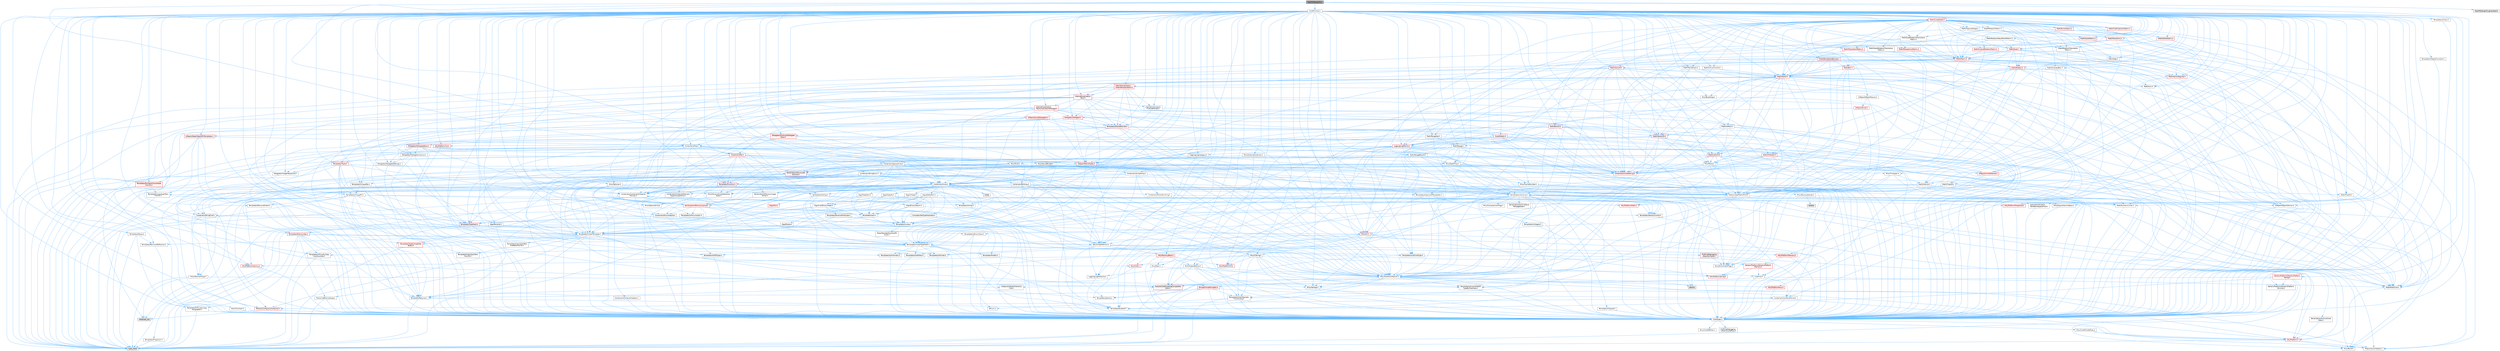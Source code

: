digraph "RigVMDebugInfo.h"
{
 // INTERACTIVE_SVG=YES
 // LATEX_PDF_SIZE
  bgcolor="transparent";
  edge [fontname=Helvetica,fontsize=10,labelfontname=Helvetica,labelfontsize=10];
  node [fontname=Helvetica,fontsize=10,shape=box,height=0.2,width=0.4];
  Node1 [id="Node000001",label="RigVMDebugInfo.h",height=0.2,width=0.4,color="gray40", fillcolor="grey60", style="filled", fontcolor="black",tooltip=" "];
  Node1 -> Node2 [id="edge1_Node000001_Node000002",color="steelblue1",style="solid",tooltip=" "];
  Node2 [id="Node000002",label="Containers/Array.h",height=0.2,width=0.4,color="grey40", fillcolor="white", style="filled",URL="$df/dd0/Array_8h.html",tooltip=" "];
  Node2 -> Node3 [id="edge2_Node000002_Node000003",color="steelblue1",style="solid",tooltip=" "];
  Node3 [id="Node000003",label="CoreTypes.h",height=0.2,width=0.4,color="grey40", fillcolor="white", style="filled",URL="$dc/dec/CoreTypes_8h.html",tooltip=" "];
  Node3 -> Node4 [id="edge3_Node000003_Node000004",color="steelblue1",style="solid",tooltip=" "];
  Node4 [id="Node000004",label="HAL/Platform.h",height=0.2,width=0.4,color="red", fillcolor="#FFF0F0", style="filled",URL="$d9/dd0/Platform_8h.html",tooltip=" "];
  Node4 -> Node5 [id="edge4_Node000004_Node000005",color="steelblue1",style="solid",tooltip=" "];
  Node5 [id="Node000005",label="Misc/Build.h",height=0.2,width=0.4,color="grey40", fillcolor="white", style="filled",URL="$d3/dbb/Build_8h.html",tooltip=" "];
  Node4 -> Node7 [id="edge5_Node000004_Node000007",color="steelblue1",style="solid",tooltip=" "];
  Node7 [id="Node000007",label="type_traits",height=0.2,width=0.4,color="grey60", fillcolor="#E0E0E0", style="filled",tooltip=" "];
  Node4 -> Node8 [id="edge6_Node000004_Node000008",color="steelblue1",style="solid",tooltip=" "];
  Node8 [id="Node000008",label="PreprocessorHelpers.h",height=0.2,width=0.4,color="grey40", fillcolor="white", style="filled",URL="$db/ddb/PreprocessorHelpers_8h.html",tooltip=" "];
  Node3 -> Node14 [id="edge7_Node000003_Node000014",color="steelblue1",style="solid",tooltip=" "];
  Node14 [id="Node000014",label="ProfilingDebugging\l/UMemoryDefines.h",height=0.2,width=0.4,color="grey40", fillcolor="white", style="filled",URL="$d2/da2/UMemoryDefines_8h.html",tooltip=" "];
  Node3 -> Node15 [id="edge8_Node000003_Node000015",color="steelblue1",style="solid",tooltip=" "];
  Node15 [id="Node000015",label="Misc/CoreMiscDefines.h",height=0.2,width=0.4,color="grey40", fillcolor="white", style="filled",URL="$da/d38/CoreMiscDefines_8h.html",tooltip=" "];
  Node15 -> Node4 [id="edge9_Node000015_Node000004",color="steelblue1",style="solid",tooltip=" "];
  Node15 -> Node8 [id="edge10_Node000015_Node000008",color="steelblue1",style="solid",tooltip=" "];
  Node3 -> Node16 [id="edge11_Node000003_Node000016",color="steelblue1",style="solid",tooltip=" "];
  Node16 [id="Node000016",label="Misc/CoreDefines.h",height=0.2,width=0.4,color="grey40", fillcolor="white", style="filled",URL="$d3/dd2/CoreDefines_8h.html",tooltip=" "];
  Node2 -> Node17 [id="edge12_Node000002_Node000017",color="steelblue1",style="solid",tooltip=" "];
  Node17 [id="Node000017",label="Misc/AssertionMacros.h",height=0.2,width=0.4,color="grey40", fillcolor="white", style="filled",URL="$d0/dfa/AssertionMacros_8h.html",tooltip=" "];
  Node17 -> Node3 [id="edge13_Node000017_Node000003",color="steelblue1",style="solid",tooltip=" "];
  Node17 -> Node4 [id="edge14_Node000017_Node000004",color="steelblue1",style="solid",tooltip=" "];
  Node17 -> Node18 [id="edge15_Node000017_Node000018",color="steelblue1",style="solid",tooltip=" "];
  Node18 [id="Node000018",label="HAL/PlatformMisc.h",height=0.2,width=0.4,color="red", fillcolor="#FFF0F0", style="filled",URL="$d0/df5/PlatformMisc_8h.html",tooltip=" "];
  Node18 -> Node3 [id="edge16_Node000018_Node000003",color="steelblue1",style="solid",tooltip=" "];
  Node17 -> Node8 [id="edge17_Node000017_Node000008",color="steelblue1",style="solid",tooltip=" "];
  Node17 -> Node54 [id="edge18_Node000017_Node000054",color="steelblue1",style="solid",tooltip=" "];
  Node54 [id="Node000054",label="Templates/EnableIf.h",height=0.2,width=0.4,color="grey40", fillcolor="white", style="filled",URL="$d7/d60/EnableIf_8h.html",tooltip=" "];
  Node54 -> Node3 [id="edge19_Node000054_Node000003",color="steelblue1",style="solid",tooltip=" "];
  Node17 -> Node55 [id="edge20_Node000017_Node000055",color="steelblue1",style="solid",tooltip=" "];
  Node55 [id="Node000055",label="Templates/IsArrayOrRefOf\lTypeByPredicate.h",height=0.2,width=0.4,color="grey40", fillcolor="white", style="filled",URL="$d6/da1/IsArrayOrRefOfTypeByPredicate_8h.html",tooltip=" "];
  Node55 -> Node3 [id="edge21_Node000055_Node000003",color="steelblue1",style="solid",tooltip=" "];
  Node17 -> Node56 [id="edge22_Node000017_Node000056",color="steelblue1",style="solid",tooltip=" "];
  Node56 [id="Node000056",label="Templates/IsValidVariadic\lFunctionArg.h",height=0.2,width=0.4,color="grey40", fillcolor="white", style="filled",URL="$d0/dc8/IsValidVariadicFunctionArg_8h.html",tooltip=" "];
  Node56 -> Node3 [id="edge23_Node000056_Node000003",color="steelblue1",style="solid",tooltip=" "];
  Node56 -> Node57 [id="edge24_Node000056_Node000057",color="steelblue1",style="solid",tooltip=" "];
  Node57 [id="Node000057",label="IsEnum.h",height=0.2,width=0.4,color="grey40", fillcolor="white", style="filled",URL="$d4/de5/IsEnum_8h.html",tooltip=" "];
  Node56 -> Node7 [id="edge25_Node000056_Node000007",color="steelblue1",style="solid",tooltip=" "];
  Node17 -> Node58 [id="edge26_Node000017_Node000058",color="steelblue1",style="solid",tooltip=" "];
  Node58 [id="Node000058",label="Traits/IsCharEncodingCompatible\lWith.h",height=0.2,width=0.4,color="red", fillcolor="#FFF0F0", style="filled",URL="$df/dd1/IsCharEncodingCompatibleWith_8h.html",tooltip=" "];
  Node58 -> Node7 [id="edge27_Node000058_Node000007",color="steelblue1",style="solid",tooltip=" "];
  Node17 -> Node60 [id="edge28_Node000017_Node000060",color="steelblue1",style="solid",tooltip=" "];
  Node60 [id="Node000060",label="Misc/VarArgs.h",height=0.2,width=0.4,color="grey40", fillcolor="white", style="filled",URL="$d5/d6f/VarArgs_8h.html",tooltip=" "];
  Node60 -> Node3 [id="edge29_Node000060_Node000003",color="steelblue1",style="solid",tooltip=" "];
  Node17 -> Node61 [id="edge30_Node000017_Node000061",color="steelblue1",style="solid",tooltip=" "];
  Node61 [id="Node000061",label="String/FormatStringSan.h",height=0.2,width=0.4,color="red", fillcolor="#FFF0F0", style="filled",URL="$d3/d8b/FormatStringSan_8h.html",tooltip=" "];
  Node61 -> Node7 [id="edge31_Node000061_Node000007",color="steelblue1",style="solid",tooltip=" "];
  Node61 -> Node3 [id="edge32_Node000061_Node000003",color="steelblue1",style="solid",tooltip=" "];
  Node61 -> Node62 [id="edge33_Node000061_Node000062",color="steelblue1",style="solid",tooltip=" "];
  Node62 [id="Node000062",label="Templates/Requires.h",height=0.2,width=0.4,color="grey40", fillcolor="white", style="filled",URL="$dc/d96/Requires_8h.html",tooltip=" "];
  Node62 -> Node54 [id="edge34_Node000062_Node000054",color="steelblue1",style="solid",tooltip=" "];
  Node62 -> Node7 [id="edge35_Node000062_Node000007",color="steelblue1",style="solid",tooltip=" "];
  Node61 -> Node63 [id="edge36_Node000061_Node000063",color="steelblue1",style="solid",tooltip=" "];
  Node63 [id="Node000063",label="Templates/Identity.h",height=0.2,width=0.4,color="grey40", fillcolor="white", style="filled",URL="$d0/dd5/Identity_8h.html",tooltip=" "];
  Node61 -> Node56 [id="edge37_Node000061_Node000056",color="steelblue1",style="solid",tooltip=" "];
  Node61 -> Node26 [id="edge38_Node000061_Node000026",color="steelblue1",style="solid",tooltip=" "];
  Node26 [id="Node000026",label="Containers/ContainersFwd.h",height=0.2,width=0.4,color="grey40", fillcolor="white", style="filled",URL="$d4/d0a/ContainersFwd_8h.html",tooltip=" "];
  Node26 -> Node4 [id="edge39_Node000026_Node000004",color="steelblue1",style="solid",tooltip=" "];
  Node26 -> Node3 [id="edge40_Node000026_Node000003",color="steelblue1",style="solid",tooltip=" "];
  Node26 -> Node23 [id="edge41_Node000026_Node000023",color="steelblue1",style="solid",tooltip=" "];
  Node23 [id="Node000023",label="Traits/IsContiguousContainer.h",height=0.2,width=0.4,color="red", fillcolor="#FFF0F0", style="filled",URL="$d5/d3c/IsContiguousContainer_8h.html",tooltip=" "];
  Node23 -> Node3 [id="edge42_Node000023_Node000003",color="steelblue1",style="solid",tooltip=" "];
  Node23 -> Node22 [id="edge43_Node000023_Node000022",color="steelblue1",style="solid",tooltip=" "];
  Node22 [id="Node000022",label="initializer_list",height=0.2,width=0.4,color="grey60", fillcolor="#E0E0E0", style="filled",tooltip=" "];
  Node17 -> Node67 [id="edge44_Node000017_Node000067",color="steelblue1",style="solid",tooltip=" "];
  Node67 [id="Node000067",label="atomic",height=0.2,width=0.4,color="grey60", fillcolor="#E0E0E0", style="filled",tooltip=" "];
  Node2 -> Node68 [id="edge45_Node000002_Node000068",color="steelblue1",style="solid",tooltip=" "];
  Node68 [id="Node000068",label="Misc/IntrusiveUnsetOptional\lState.h",height=0.2,width=0.4,color="grey40", fillcolor="white", style="filled",URL="$d2/d0a/IntrusiveUnsetOptionalState_8h.html",tooltip=" "];
  Node68 -> Node69 [id="edge46_Node000068_Node000069",color="steelblue1",style="solid",tooltip=" "];
  Node69 [id="Node000069",label="Misc/OptionalFwd.h",height=0.2,width=0.4,color="grey40", fillcolor="white", style="filled",URL="$dc/d50/OptionalFwd_8h.html",tooltip=" "];
  Node2 -> Node70 [id="edge47_Node000002_Node000070",color="steelblue1",style="solid",tooltip=" "];
  Node70 [id="Node000070",label="Misc/ReverseIterate.h",height=0.2,width=0.4,color="grey40", fillcolor="white", style="filled",URL="$db/de3/ReverseIterate_8h.html",tooltip=" "];
  Node70 -> Node4 [id="edge48_Node000070_Node000004",color="steelblue1",style="solid",tooltip=" "];
  Node70 -> Node71 [id="edge49_Node000070_Node000071",color="steelblue1",style="solid",tooltip=" "];
  Node71 [id="Node000071",label="iterator",height=0.2,width=0.4,color="grey60", fillcolor="#E0E0E0", style="filled",tooltip=" "];
  Node2 -> Node72 [id="edge50_Node000002_Node000072",color="steelblue1",style="solid",tooltip=" "];
  Node72 [id="Node000072",label="HAL/UnrealMemory.h",height=0.2,width=0.4,color="grey40", fillcolor="white", style="filled",URL="$d9/d96/UnrealMemory_8h.html",tooltip=" "];
  Node72 -> Node3 [id="edge51_Node000072_Node000003",color="steelblue1",style="solid",tooltip=" "];
  Node72 -> Node73 [id="edge52_Node000072_Node000073",color="steelblue1",style="solid",tooltip=" "];
  Node73 [id="Node000073",label="GenericPlatform/GenericPlatform\lMemory.h",height=0.2,width=0.4,color="red", fillcolor="#FFF0F0", style="filled",URL="$dd/d22/GenericPlatformMemory_8h.html",tooltip=" "];
  Node73 -> Node25 [id="edge53_Node000073_Node000025",color="steelblue1",style="solid",tooltip=" "];
  Node25 [id="Node000025",label="CoreFwd.h",height=0.2,width=0.4,color="grey40", fillcolor="white", style="filled",URL="$d1/d1e/CoreFwd_8h.html",tooltip=" "];
  Node25 -> Node3 [id="edge54_Node000025_Node000003",color="steelblue1",style="solid",tooltip=" "];
  Node25 -> Node26 [id="edge55_Node000025_Node000026",color="steelblue1",style="solid",tooltip=" "];
  Node25 -> Node27 [id="edge56_Node000025_Node000027",color="steelblue1",style="solid",tooltip=" "];
  Node27 [id="Node000027",label="Math/MathFwd.h",height=0.2,width=0.4,color="grey40", fillcolor="white", style="filled",URL="$d2/d10/MathFwd_8h.html",tooltip=" "];
  Node27 -> Node4 [id="edge57_Node000027_Node000004",color="steelblue1",style="solid",tooltip=" "];
  Node25 -> Node28 [id="edge58_Node000025_Node000028",color="steelblue1",style="solid",tooltip=" "];
  Node28 [id="Node000028",label="UObject/UObjectHierarchy\lFwd.h",height=0.2,width=0.4,color="grey40", fillcolor="white", style="filled",URL="$d3/d13/UObjectHierarchyFwd_8h.html",tooltip=" "];
  Node73 -> Node3 [id="edge59_Node000073_Node000003",color="steelblue1",style="solid",tooltip=" "];
  Node73 -> Node74 [id="edge60_Node000073_Node000074",color="steelblue1",style="solid",tooltip=" "];
  Node74 [id="Node000074",label="HAL/PlatformString.h",height=0.2,width=0.4,color="red", fillcolor="#FFF0F0", style="filled",URL="$db/db5/PlatformString_8h.html",tooltip=" "];
  Node74 -> Node3 [id="edge61_Node000074_Node000003",color="steelblue1",style="solid",tooltip=" "];
  Node72 -> Node76 [id="edge62_Node000072_Node000076",color="steelblue1",style="solid",tooltip=" "];
  Node76 [id="Node000076",label="HAL/MemoryBase.h",height=0.2,width=0.4,color="red", fillcolor="#FFF0F0", style="filled",URL="$d6/d9f/MemoryBase_8h.html",tooltip=" "];
  Node76 -> Node3 [id="edge63_Node000076_Node000003",color="steelblue1",style="solid",tooltip=" "];
  Node76 -> Node47 [id="edge64_Node000076_Node000047",color="steelblue1",style="solid",tooltip=" "];
  Node47 [id="Node000047",label="HAL/PlatformAtomics.h",height=0.2,width=0.4,color="red", fillcolor="#FFF0F0", style="filled",URL="$d3/d36/PlatformAtomics_8h.html",tooltip=" "];
  Node47 -> Node3 [id="edge65_Node000047_Node000003",color="steelblue1",style="solid",tooltip=" "];
  Node76 -> Node30 [id="edge66_Node000076_Node000030",color="steelblue1",style="solid",tooltip=" "];
  Node30 [id="Node000030",label="HAL/PlatformCrt.h",height=0.2,width=0.4,color="red", fillcolor="#FFF0F0", style="filled",URL="$d8/d75/PlatformCrt_8h.html",tooltip=" "];
  Node76 -> Node77 [id="edge67_Node000076_Node000077",color="steelblue1",style="solid",tooltip=" "];
  Node77 [id="Node000077",label="Misc/Exec.h",height=0.2,width=0.4,color="grey40", fillcolor="white", style="filled",URL="$de/ddb/Exec_8h.html",tooltip=" "];
  Node77 -> Node3 [id="edge68_Node000077_Node000003",color="steelblue1",style="solid",tooltip=" "];
  Node77 -> Node17 [id="edge69_Node000077_Node000017",color="steelblue1",style="solid",tooltip=" "];
  Node76 -> Node78 [id="edge70_Node000076_Node000078",color="steelblue1",style="solid",tooltip=" "];
  Node78 [id="Node000078",label="Misc/OutputDevice.h",height=0.2,width=0.4,color="grey40", fillcolor="white", style="filled",URL="$d7/d32/OutputDevice_8h.html",tooltip=" "];
  Node78 -> Node25 [id="edge71_Node000078_Node000025",color="steelblue1",style="solid",tooltip=" "];
  Node78 -> Node3 [id="edge72_Node000078_Node000003",color="steelblue1",style="solid",tooltip=" "];
  Node78 -> Node79 [id="edge73_Node000078_Node000079",color="steelblue1",style="solid",tooltip=" "];
  Node79 [id="Node000079",label="Logging/LogVerbosity.h",height=0.2,width=0.4,color="grey40", fillcolor="white", style="filled",URL="$d2/d8f/LogVerbosity_8h.html",tooltip=" "];
  Node79 -> Node3 [id="edge74_Node000079_Node000003",color="steelblue1",style="solid",tooltip=" "];
  Node78 -> Node60 [id="edge75_Node000078_Node000060",color="steelblue1",style="solid",tooltip=" "];
  Node78 -> Node55 [id="edge76_Node000078_Node000055",color="steelblue1",style="solid",tooltip=" "];
  Node78 -> Node56 [id="edge77_Node000078_Node000056",color="steelblue1",style="solid",tooltip=" "];
  Node78 -> Node58 [id="edge78_Node000078_Node000058",color="steelblue1",style="solid",tooltip=" "];
  Node72 -> Node89 [id="edge79_Node000072_Node000089",color="steelblue1",style="solid",tooltip=" "];
  Node89 [id="Node000089",label="HAL/PlatformMemory.h",height=0.2,width=0.4,color="red", fillcolor="#FFF0F0", style="filled",URL="$de/d68/PlatformMemory_8h.html",tooltip=" "];
  Node89 -> Node3 [id="edge80_Node000089_Node000003",color="steelblue1",style="solid",tooltip=" "];
  Node89 -> Node73 [id="edge81_Node000089_Node000073",color="steelblue1",style="solid",tooltip=" "];
  Node72 -> Node91 [id="edge82_Node000072_Node000091",color="steelblue1",style="solid",tooltip=" "];
  Node91 [id="Node000091",label="ProfilingDebugging\l/MemoryTrace.h",height=0.2,width=0.4,color="red", fillcolor="#FFF0F0", style="filled",URL="$da/dd7/MemoryTrace_8h.html",tooltip=" "];
  Node91 -> Node4 [id="edge83_Node000091_Node000004",color="steelblue1",style="solid",tooltip=" "];
  Node91 -> Node42 [id="edge84_Node000091_Node000042",color="steelblue1",style="solid",tooltip=" "];
  Node42 [id="Node000042",label="Misc/EnumClassFlags.h",height=0.2,width=0.4,color="grey40", fillcolor="white", style="filled",URL="$d8/de7/EnumClassFlags_8h.html",tooltip=" "];
  Node72 -> Node92 [id="edge85_Node000072_Node000092",color="steelblue1",style="solid",tooltip=" "];
  Node92 [id="Node000092",label="Templates/IsPointer.h",height=0.2,width=0.4,color="grey40", fillcolor="white", style="filled",URL="$d7/d05/IsPointer_8h.html",tooltip=" "];
  Node92 -> Node3 [id="edge86_Node000092_Node000003",color="steelblue1",style="solid",tooltip=" "];
  Node2 -> Node93 [id="edge87_Node000002_Node000093",color="steelblue1",style="solid",tooltip=" "];
  Node93 [id="Node000093",label="Templates/UnrealTypeTraits.h",height=0.2,width=0.4,color="grey40", fillcolor="white", style="filled",URL="$d2/d2d/UnrealTypeTraits_8h.html",tooltip=" "];
  Node93 -> Node3 [id="edge88_Node000093_Node000003",color="steelblue1",style="solid",tooltip=" "];
  Node93 -> Node92 [id="edge89_Node000093_Node000092",color="steelblue1",style="solid",tooltip=" "];
  Node93 -> Node17 [id="edge90_Node000093_Node000017",color="steelblue1",style="solid",tooltip=" "];
  Node93 -> Node85 [id="edge91_Node000093_Node000085",color="steelblue1",style="solid",tooltip=" "];
  Node85 [id="Node000085",label="Templates/AndOrNot.h",height=0.2,width=0.4,color="grey40", fillcolor="white", style="filled",URL="$db/d0a/AndOrNot_8h.html",tooltip=" "];
  Node85 -> Node3 [id="edge92_Node000085_Node000003",color="steelblue1",style="solid",tooltip=" "];
  Node93 -> Node54 [id="edge93_Node000093_Node000054",color="steelblue1",style="solid",tooltip=" "];
  Node93 -> Node94 [id="edge94_Node000093_Node000094",color="steelblue1",style="solid",tooltip=" "];
  Node94 [id="Node000094",label="Templates/IsArithmetic.h",height=0.2,width=0.4,color="grey40", fillcolor="white", style="filled",URL="$d2/d5d/IsArithmetic_8h.html",tooltip=" "];
  Node94 -> Node3 [id="edge95_Node000094_Node000003",color="steelblue1",style="solid",tooltip=" "];
  Node93 -> Node57 [id="edge96_Node000093_Node000057",color="steelblue1",style="solid",tooltip=" "];
  Node93 -> Node95 [id="edge97_Node000093_Node000095",color="steelblue1",style="solid",tooltip=" "];
  Node95 [id="Node000095",label="Templates/Models.h",height=0.2,width=0.4,color="grey40", fillcolor="white", style="filled",URL="$d3/d0c/Models_8h.html",tooltip=" "];
  Node95 -> Node63 [id="edge98_Node000095_Node000063",color="steelblue1",style="solid",tooltip=" "];
  Node93 -> Node96 [id="edge99_Node000093_Node000096",color="steelblue1",style="solid",tooltip=" "];
  Node96 [id="Node000096",label="Templates/IsPODType.h",height=0.2,width=0.4,color="grey40", fillcolor="white", style="filled",URL="$d7/db1/IsPODType_8h.html",tooltip=" "];
  Node96 -> Node3 [id="edge100_Node000096_Node000003",color="steelblue1",style="solid",tooltip=" "];
  Node93 -> Node97 [id="edge101_Node000093_Node000097",color="steelblue1",style="solid",tooltip=" "];
  Node97 [id="Node000097",label="Templates/IsUECoreType.h",height=0.2,width=0.4,color="grey40", fillcolor="white", style="filled",URL="$d1/db8/IsUECoreType_8h.html",tooltip=" "];
  Node97 -> Node3 [id="edge102_Node000097_Node000003",color="steelblue1",style="solid",tooltip=" "];
  Node97 -> Node7 [id="edge103_Node000097_Node000007",color="steelblue1",style="solid",tooltip=" "];
  Node93 -> Node86 [id="edge104_Node000093_Node000086",color="steelblue1",style="solid",tooltip=" "];
  Node86 [id="Node000086",label="Templates/IsTriviallyCopy\lConstructible.h",height=0.2,width=0.4,color="grey40", fillcolor="white", style="filled",URL="$d3/d78/IsTriviallyCopyConstructible_8h.html",tooltip=" "];
  Node86 -> Node3 [id="edge105_Node000086_Node000003",color="steelblue1",style="solid",tooltip=" "];
  Node86 -> Node7 [id="edge106_Node000086_Node000007",color="steelblue1",style="solid",tooltip=" "];
  Node2 -> Node98 [id="edge107_Node000002_Node000098",color="steelblue1",style="solid",tooltip=" "];
  Node98 [id="Node000098",label="Templates/UnrealTemplate.h",height=0.2,width=0.4,color="grey40", fillcolor="white", style="filled",URL="$d4/d24/UnrealTemplate_8h.html",tooltip=" "];
  Node98 -> Node3 [id="edge108_Node000098_Node000003",color="steelblue1",style="solid",tooltip=" "];
  Node98 -> Node92 [id="edge109_Node000098_Node000092",color="steelblue1",style="solid",tooltip=" "];
  Node98 -> Node72 [id="edge110_Node000098_Node000072",color="steelblue1",style="solid",tooltip=" "];
  Node98 -> Node99 [id="edge111_Node000098_Node000099",color="steelblue1",style="solid",tooltip=" "];
  Node99 [id="Node000099",label="Templates/CopyQualifiers\lAndRefsFromTo.h",height=0.2,width=0.4,color="grey40", fillcolor="white", style="filled",URL="$d3/db3/CopyQualifiersAndRefsFromTo_8h.html",tooltip=" "];
  Node99 -> Node100 [id="edge112_Node000099_Node000100",color="steelblue1",style="solid",tooltip=" "];
  Node100 [id="Node000100",label="Templates/CopyQualifiers\lFromTo.h",height=0.2,width=0.4,color="grey40", fillcolor="white", style="filled",URL="$d5/db4/CopyQualifiersFromTo_8h.html",tooltip=" "];
  Node98 -> Node93 [id="edge113_Node000098_Node000093",color="steelblue1",style="solid",tooltip=" "];
  Node98 -> Node101 [id="edge114_Node000098_Node000101",color="steelblue1",style="solid",tooltip=" "];
  Node101 [id="Node000101",label="Templates/RemoveReference.h",height=0.2,width=0.4,color="grey40", fillcolor="white", style="filled",URL="$da/dbe/RemoveReference_8h.html",tooltip=" "];
  Node101 -> Node3 [id="edge115_Node000101_Node000003",color="steelblue1",style="solid",tooltip=" "];
  Node98 -> Node62 [id="edge116_Node000098_Node000062",color="steelblue1",style="solid",tooltip=" "];
  Node98 -> Node102 [id="edge117_Node000098_Node000102",color="steelblue1",style="solid",tooltip=" "];
  Node102 [id="Node000102",label="Templates/TypeCompatible\lBytes.h",height=0.2,width=0.4,color="red", fillcolor="#FFF0F0", style="filled",URL="$df/d0a/TypeCompatibleBytes_8h.html",tooltip=" "];
  Node102 -> Node3 [id="edge118_Node000102_Node000003",color="steelblue1",style="solid",tooltip=" "];
  Node102 -> Node7 [id="edge119_Node000102_Node000007",color="steelblue1",style="solid",tooltip=" "];
  Node98 -> Node63 [id="edge120_Node000098_Node000063",color="steelblue1",style="solid",tooltip=" "];
  Node98 -> Node23 [id="edge121_Node000098_Node000023",color="steelblue1",style="solid",tooltip=" "];
  Node98 -> Node103 [id="edge122_Node000098_Node000103",color="steelblue1",style="solid",tooltip=" "];
  Node103 [id="Node000103",label="Traits/UseBitwiseSwap.h",height=0.2,width=0.4,color="grey40", fillcolor="white", style="filled",URL="$db/df3/UseBitwiseSwap_8h.html",tooltip=" "];
  Node103 -> Node3 [id="edge123_Node000103_Node000003",color="steelblue1",style="solid",tooltip=" "];
  Node103 -> Node7 [id="edge124_Node000103_Node000007",color="steelblue1",style="solid",tooltip=" "];
  Node98 -> Node7 [id="edge125_Node000098_Node000007",color="steelblue1",style="solid",tooltip=" "];
  Node2 -> Node104 [id="edge126_Node000002_Node000104",color="steelblue1",style="solid",tooltip=" "];
  Node104 [id="Node000104",label="Containers/AllowShrinking.h",height=0.2,width=0.4,color="grey40", fillcolor="white", style="filled",URL="$d7/d1a/AllowShrinking_8h.html",tooltip=" "];
  Node104 -> Node3 [id="edge127_Node000104_Node000003",color="steelblue1",style="solid",tooltip=" "];
  Node2 -> Node105 [id="edge128_Node000002_Node000105",color="steelblue1",style="solid",tooltip=" "];
  Node105 [id="Node000105",label="Containers/ContainerAllocation\lPolicies.h",height=0.2,width=0.4,color="grey40", fillcolor="white", style="filled",URL="$d7/dff/ContainerAllocationPolicies_8h.html",tooltip=" "];
  Node105 -> Node3 [id="edge129_Node000105_Node000003",color="steelblue1",style="solid",tooltip=" "];
  Node105 -> Node106 [id="edge130_Node000105_Node000106",color="steelblue1",style="solid",tooltip=" "];
  Node106 [id="Node000106",label="Containers/ContainerHelpers.h",height=0.2,width=0.4,color="grey40", fillcolor="white", style="filled",URL="$d7/d33/ContainerHelpers_8h.html",tooltip=" "];
  Node106 -> Node3 [id="edge131_Node000106_Node000003",color="steelblue1",style="solid",tooltip=" "];
  Node105 -> Node105 [id="edge132_Node000105_Node000105",color="steelblue1",style="solid",tooltip=" "];
  Node105 -> Node107 [id="edge133_Node000105_Node000107",color="steelblue1",style="solid",tooltip=" "];
  Node107 [id="Node000107",label="HAL/PlatformMath.h",height=0.2,width=0.4,color="red", fillcolor="#FFF0F0", style="filled",URL="$dc/d53/PlatformMath_8h.html",tooltip=" "];
  Node107 -> Node3 [id="edge134_Node000107_Node000003",color="steelblue1",style="solid",tooltip=" "];
  Node105 -> Node72 [id="edge135_Node000105_Node000072",color="steelblue1",style="solid",tooltip=" "];
  Node105 -> Node40 [id="edge136_Node000105_Node000040",color="steelblue1",style="solid",tooltip=" "];
  Node40 [id="Node000040",label="Math/NumericLimits.h",height=0.2,width=0.4,color="grey40", fillcolor="white", style="filled",URL="$df/d1b/NumericLimits_8h.html",tooltip=" "];
  Node40 -> Node3 [id="edge137_Node000040_Node000003",color="steelblue1",style="solid",tooltip=" "];
  Node105 -> Node17 [id="edge138_Node000105_Node000017",color="steelblue1",style="solid",tooltip=" "];
  Node105 -> Node115 [id="edge139_Node000105_Node000115",color="steelblue1",style="solid",tooltip=" "];
  Node115 [id="Node000115",label="Templates/IsPolymorphic.h",height=0.2,width=0.4,color="grey40", fillcolor="white", style="filled",URL="$dc/d20/IsPolymorphic_8h.html",tooltip=" "];
  Node105 -> Node116 [id="edge140_Node000105_Node000116",color="steelblue1",style="solid",tooltip=" "];
  Node116 [id="Node000116",label="Templates/MemoryOps.h",height=0.2,width=0.4,color="red", fillcolor="#FFF0F0", style="filled",URL="$db/dea/MemoryOps_8h.html",tooltip=" "];
  Node116 -> Node3 [id="edge141_Node000116_Node000003",color="steelblue1",style="solid",tooltip=" "];
  Node116 -> Node72 [id="edge142_Node000116_Node000072",color="steelblue1",style="solid",tooltip=" "];
  Node116 -> Node87 [id="edge143_Node000116_Node000087",color="steelblue1",style="solid",tooltip=" "];
  Node87 [id="Node000087",label="Templates/IsTriviallyCopy\lAssignable.h",height=0.2,width=0.4,color="grey40", fillcolor="white", style="filled",URL="$d2/df2/IsTriviallyCopyAssignable_8h.html",tooltip=" "];
  Node87 -> Node3 [id="edge144_Node000087_Node000003",color="steelblue1",style="solid",tooltip=" "];
  Node87 -> Node7 [id="edge145_Node000087_Node000007",color="steelblue1",style="solid",tooltip=" "];
  Node116 -> Node86 [id="edge146_Node000116_Node000086",color="steelblue1",style="solid",tooltip=" "];
  Node116 -> Node62 [id="edge147_Node000116_Node000062",color="steelblue1",style="solid",tooltip=" "];
  Node116 -> Node93 [id="edge148_Node000116_Node000093",color="steelblue1",style="solid",tooltip=" "];
  Node116 -> Node103 [id="edge149_Node000116_Node000103",color="steelblue1",style="solid",tooltip=" "];
  Node116 -> Node7 [id="edge150_Node000116_Node000007",color="steelblue1",style="solid",tooltip=" "];
  Node105 -> Node102 [id="edge151_Node000105_Node000102",color="steelblue1",style="solid",tooltip=" "];
  Node105 -> Node7 [id="edge152_Node000105_Node000007",color="steelblue1",style="solid",tooltip=" "];
  Node2 -> Node117 [id="edge153_Node000002_Node000117",color="steelblue1",style="solid",tooltip=" "];
  Node117 [id="Node000117",label="Containers/ContainerElement\lTypeCompatibility.h",height=0.2,width=0.4,color="grey40", fillcolor="white", style="filled",URL="$df/ddf/ContainerElementTypeCompatibility_8h.html",tooltip=" "];
  Node117 -> Node3 [id="edge154_Node000117_Node000003",color="steelblue1",style="solid",tooltip=" "];
  Node117 -> Node93 [id="edge155_Node000117_Node000093",color="steelblue1",style="solid",tooltip=" "];
  Node2 -> Node118 [id="edge156_Node000002_Node000118",color="steelblue1",style="solid",tooltip=" "];
  Node118 [id="Node000118",label="Serialization/Archive.h",height=0.2,width=0.4,color="grey40", fillcolor="white", style="filled",URL="$d7/d3b/Archive_8h.html",tooltip=" "];
  Node118 -> Node25 [id="edge157_Node000118_Node000025",color="steelblue1",style="solid",tooltip=" "];
  Node118 -> Node3 [id="edge158_Node000118_Node000003",color="steelblue1",style="solid",tooltip=" "];
  Node118 -> Node119 [id="edge159_Node000118_Node000119",color="steelblue1",style="solid",tooltip=" "];
  Node119 [id="Node000119",label="HAL/PlatformProperties.h",height=0.2,width=0.4,color="red", fillcolor="#FFF0F0", style="filled",URL="$d9/db0/PlatformProperties_8h.html",tooltip=" "];
  Node119 -> Node3 [id="edge160_Node000119_Node000003",color="steelblue1",style="solid",tooltip=" "];
  Node118 -> Node122 [id="edge161_Node000118_Node000122",color="steelblue1",style="solid",tooltip=" "];
  Node122 [id="Node000122",label="Internationalization\l/TextNamespaceFwd.h",height=0.2,width=0.4,color="grey40", fillcolor="white", style="filled",URL="$d8/d97/TextNamespaceFwd_8h.html",tooltip=" "];
  Node122 -> Node3 [id="edge162_Node000122_Node000003",color="steelblue1",style="solid",tooltip=" "];
  Node118 -> Node27 [id="edge163_Node000118_Node000027",color="steelblue1",style="solid",tooltip=" "];
  Node118 -> Node17 [id="edge164_Node000118_Node000017",color="steelblue1",style="solid",tooltip=" "];
  Node118 -> Node5 [id="edge165_Node000118_Node000005",color="steelblue1",style="solid",tooltip=" "];
  Node118 -> Node41 [id="edge166_Node000118_Node000041",color="steelblue1",style="solid",tooltip=" "];
  Node41 [id="Node000041",label="Misc/CompressionFlags.h",height=0.2,width=0.4,color="grey40", fillcolor="white", style="filled",URL="$d9/d76/CompressionFlags_8h.html",tooltip=" "];
  Node118 -> Node123 [id="edge167_Node000118_Node000123",color="steelblue1",style="solid",tooltip=" "];
  Node123 [id="Node000123",label="Misc/EngineVersionBase.h",height=0.2,width=0.4,color="grey40", fillcolor="white", style="filled",URL="$d5/d2b/EngineVersionBase_8h.html",tooltip=" "];
  Node123 -> Node3 [id="edge168_Node000123_Node000003",color="steelblue1",style="solid",tooltip=" "];
  Node118 -> Node60 [id="edge169_Node000118_Node000060",color="steelblue1",style="solid",tooltip=" "];
  Node118 -> Node124 [id="edge170_Node000118_Node000124",color="steelblue1",style="solid",tooltip=" "];
  Node124 [id="Node000124",label="Serialization/ArchiveCook\lData.h",height=0.2,width=0.4,color="grey40", fillcolor="white", style="filled",URL="$dc/db6/ArchiveCookData_8h.html",tooltip=" "];
  Node124 -> Node4 [id="edge171_Node000124_Node000004",color="steelblue1",style="solid",tooltip=" "];
  Node118 -> Node125 [id="edge172_Node000118_Node000125",color="steelblue1",style="solid",tooltip=" "];
  Node125 [id="Node000125",label="Serialization/ArchiveSave\lPackageData.h",height=0.2,width=0.4,color="grey40", fillcolor="white", style="filled",URL="$d1/d37/ArchiveSavePackageData_8h.html",tooltip=" "];
  Node118 -> Node54 [id="edge173_Node000118_Node000054",color="steelblue1",style="solid",tooltip=" "];
  Node118 -> Node55 [id="edge174_Node000118_Node000055",color="steelblue1",style="solid",tooltip=" "];
  Node118 -> Node126 [id="edge175_Node000118_Node000126",color="steelblue1",style="solid",tooltip=" "];
  Node126 [id="Node000126",label="Templates/IsEnumClass.h",height=0.2,width=0.4,color="grey40", fillcolor="white", style="filled",URL="$d7/d15/IsEnumClass_8h.html",tooltip=" "];
  Node126 -> Node3 [id="edge176_Node000126_Node000003",color="steelblue1",style="solid",tooltip=" "];
  Node126 -> Node85 [id="edge177_Node000126_Node000085",color="steelblue1",style="solid",tooltip=" "];
  Node118 -> Node112 [id="edge178_Node000118_Node000112",color="steelblue1",style="solid",tooltip=" "];
  Node112 [id="Node000112",label="Templates/IsSigned.h",height=0.2,width=0.4,color="grey40", fillcolor="white", style="filled",URL="$d8/dd8/IsSigned_8h.html",tooltip=" "];
  Node112 -> Node3 [id="edge179_Node000112_Node000003",color="steelblue1",style="solid",tooltip=" "];
  Node118 -> Node56 [id="edge180_Node000118_Node000056",color="steelblue1",style="solid",tooltip=" "];
  Node118 -> Node98 [id="edge181_Node000118_Node000098",color="steelblue1",style="solid",tooltip=" "];
  Node118 -> Node58 [id="edge182_Node000118_Node000058",color="steelblue1",style="solid",tooltip=" "];
  Node118 -> Node127 [id="edge183_Node000118_Node000127",color="steelblue1",style="solid",tooltip=" "];
  Node127 [id="Node000127",label="UObject/ObjectVersion.h",height=0.2,width=0.4,color="grey40", fillcolor="white", style="filled",URL="$da/d63/ObjectVersion_8h.html",tooltip=" "];
  Node127 -> Node3 [id="edge184_Node000127_Node000003",color="steelblue1",style="solid",tooltip=" "];
  Node2 -> Node128 [id="edge185_Node000002_Node000128",color="steelblue1",style="solid",tooltip=" "];
  Node128 [id="Node000128",label="Serialization/MemoryImage\lWriter.h",height=0.2,width=0.4,color="grey40", fillcolor="white", style="filled",URL="$d0/d08/MemoryImageWriter_8h.html",tooltip=" "];
  Node128 -> Node3 [id="edge186_Node000128_Node000003",color="steelblue1",style="solid",tooltip=" "];
  Node128 -> Node129 [id="edge187_Node000128_Node000129",color="steelblue1",style="solid",tooltip=" "];
  Node129 [id="Node000129",label="Serialization/MemoryLayout.h",height=0.2,width=0.4,color="red", fillcolor="#FFF0F0", style="filled",URL="$d7/d66/MemoryLayout_8h.html",tooltip=" "];
  Node129 -> Node132 [id="edge188_Node000129_Node000132",color="steelblue1",style="solid",tooltip=" "];
  Node132 [id="Node000132",label="Containers/EnumAsByte.h",height=0.2,width=0.4,color="grey40", fillcolor="white", style="filled",URL="$d6/d9a/EnumAsByte_8h.html",tooltip=" "];
  Node132 -> Node3 [id="edge189_Node000132_Node000003",color="steelblue1",style="solid",tooltip=" "];
  Node132 -> Node96 [id="edge190_Node000132_Node000096",color="steelblue1",style="solid",tooltip=" "];
  Node132 -> Node133 [id="edge191_Node000132_Node000133",color="steelblue1",style="solid",tooltip=" "];
  Node133 [id="Node000133",label="Templates/TypeHash.h",height=0.2,width=0.4,color="red", fillcolor="#FFF0F0", style="filled",URL="$d1/d62/TypeHash_8h.html",tooltip=" "];
  Node133 -> Node3 [id="edge192_Node000133_Node000003",color="steelblue1",style="solid",tooltip=" "];
  Node133 -> Node62 [id="edge193_Node000133_Node000062",color="steelblue1",style="solid",tooltip=" "];
  Node133 -> Node134 [id="edge194_Node000133_Node000134",color="steelblue1",style="solid",tooltip=" "];
  Node134 [id="Node000134",label="Misc/Crc.h",height=0.2,width=0.4,color="red", fillcolor="#FFF0F0", style="filled",URL="$d4/dd2/Crc_8h.html",tooltip=" "];
  Node134 -> Node3 [id="edge195_Node000134_Node000003",color="steelblue1",style="solid",tooltip=" "];
  Node134 -> Node74 [id="edge196_Node000134_Node000074",color="steelblue1",style="solid",tooltip=" "];
  Node134 -> Node17 [id="edge197_Node000134_Node000017",color="steelblue1",style="solid",tooltip=" "];
  Node134 -> Node135 [id="edge198_Node000134_Node000135",color="steelblue1",style="solid",tooltip=" "];
  Node135 [id="Node000135",label="Misc/CString.h",height=0.2,width=0.4,color="grey40", fillcolor="white", style="filled",URL="$d2/d49/CString_8h.html",tooltip=" "];
  Node135 -> Node3 [id="edge199_Node000135_Node000003",color="steelblue1",style="solid",tooltip=" "];
  Node135 -> Node30 [id="edge200_Node000135_Node000030",color="steelblue1",style="solid",tooltip=" "];
  Node135 -> Node74 [id="edge201_Node000135_Node000074",color="steelblue1",style="solid",tooltip=" "];
  Node135 -> Node17 [id="edge202_Node000135_Node000017",color="steelblue1",style="solid",tooltip=" "];
  Node135 -> Node136 [id="edge203_Node000135_Node000136",color="steelblue1",style="solid",tooltip=" "];
  Node136 [id="Node000136",label="Misc/Char.h",height=0.2,width=0.4,color="red", fillcolor="#FFF0F0", style="filled",URL="$d0/d58/Char_8h.html",tooltip=" "];
  Node136 -> Node3 [id="edge204_Node000136_Node000003",color="steelblue1",style="solid",tooltip=" "];
  Node136 -> Node7 [id="edge205_Node000136_Node000007",color="steelblue1",style="solid",tooltip=" "];
  Node135 -> Node60 [id="edge206_Node000135_Node000060",color="steelblue1",style="solid",tooltip=" "];
  Node135 -> Node55 [id="edge207_Node000135_Node000055",color="steelblue1",style="solid",tooltip=" "];
  Node135 -> Node56 [id="edge208_Node000135_Node000056",color="steelblue1",style="solid",tooltip=" "];
  Node135 -> Node58 [id="edge209_Node000135_Node000058",color="steelblue1",style="solid",tooltip=" "];
  Node134 -> Node136 [id="edge210_Node000134_Node000136",color="steelblue1",style="solid",tooltip=" "];
  Node134 -> Node93 [id="edge211_Node000134_Node000093",color="steelblue1",style="solid",tooltip=" "];
  Node133 -> Node7 [id="edge212_Node000133_Node000007",color="steelblue1",style="solid",tooltip=" "];
  Node129 -> Node20 [id="edge213_Node000129_Node000020",color="steelblue1",style="solid",tooltip=" "];
  Node20 [id="Node000020",label="Containers/StringFwd.h",height=0.2,width=0.4,color="grey40", fillcolor="white", style="filled",URL="$df/d37/StringFwd_8h.html",tooltip=" "];
  Node20 -> Node3 [id="edge214_Node000020_Node000003",color="steelblue1",style="solid",tooltip=" "];
  Node20 -> Node21 [id="edge215_Node000020_Node000021",color="steelblue1",style="solid",tooltip=" "];
  Node21 [id="Node000021",label="Traits/ElementType.h",height=0.2,width=0.4,color="grey40", fillcolor="white", style="filled",URL="$d5/d4f/ElementType_8h.html",tooltip=" "];
  Node21 -> Node4 [id="edge216_Node000021_Node000004",color="steelblue1",style="solid",tooltip=" "];
  Node21 -> Node22 [id="edge217_Node000021_Node000022",color="steelblue1",style="solid",tooltip=" "];
  Node21 -> Node7 [id="edge218_Node000021_Node000007",color="steelblue1",style="solid",tooltip=" "];
  Node20 -> Node23 [id="edge219_Node000020_Node000023",color="steelblue1",style="solid",tooltip=" "];
  Node129 -> Node72 [id="edge220_Node000129_Node000072",color="steelblue1",style="solid",tooltip=" "];
  Node129 -> Node54 [id="edge221_Node000129_Node000054",color="steelblue1",style="solid",tooltip=" "];
  Node129 -> Node115 [id="edge222_Node000129_Node000115",color="steelblue1",style="solid",tooltip=" "];
  Node129 -> Node95 [id="edge223_Node000129_Node000095",color="steelblue1",style="solid",tooltip=" "];
  Node129 -> Node98 [id="edge224_Node000129_Node000098",color="steelblue1",style="solid",tooltip=" "];
  Node2 -> Node142 [id="edge225_Node000002_Node000142",color="steelblue1",style="solid",tooltip=" "];
  Node142 [id="Node000142",label="Algo/Heapify.h",height=0.2,width=0.4,color="grey40", fillcolor="white", style="filled",URL="$d0/d2a/Heapify_8h.html",tooltip=" "];
  Node142 -> Node143 [id="edge226_Node000142_Node000143",color="steelblue1",style="solid",tooltip=" "];
  Node143 [id="Node000143",label="Algo/Impl/BinaryHeap.h",height=0.2,width=0.4,color="grey40", fillcolor="white", style="filled",URL="$d7/da3/Algo_2Impl_2BinaryHeap_8h.html",tooltip=" "];
  Node143 -> Node144 [id="edge227_Node000143_Node000144",color="steelblue1",style="solid",tooltip=" "];
  Node144 [id="Node000144",label="Templates/Invoke.h",height=0.2,width=0.4,color="grey40", fillcolor="white", style="filled",URL="$d7/deb/Invoke_8h.html",tooltip=" "];
  Node144 -> Node3 [id="edge228_Node000144_Node000003",color="steelblue1",style="solid",tooltip=" "];
  Node144 -> Node145 [id="edge229_Node000144_Node000145",color="steelblue1",style="solid",tooltip=" "];
  Node145 [id="Node000145",label="Traits/MemberFunctionPtr\lOuter.h",height=0.2,width=0.4,color="grey40", fillcolor="white", style="filled",URL="$db/da7/MemberFunctionPtrOuter_8h.html",tooltip=" "];
  Node144 -> Node98 [id="edge230_Node000144_Node000098",color="steelblue1",style="solid",tooltip=" "];
  Node144 -> Node7 [id="edge231_Node000144_Node000007",color="steelblue1",style="solid",tooltip=" "];
  Node143 -> Node146 [id="edge232_Node000143_Node000146",color="steelblue1",style="solid",tooltip=" "];
  Node146 [id="Node000146",label="Templates/Projection.h",height=0.2,width=0.4,color="grey40", fillcolor="white", style="filled",URL="$d7/df0/Projection_8h.html",tooltip=" "];
  Node146 -> Node7 [id="edge233_Node000146_Node000007",color="steelblue1",style="solid",tooltip=" "];
  Node143 -> Node147 [id="edge234_Node000143_Node000147",color="steelblue1",style="solid",tooltip=" "];
  Node147 [id="Node000147",label="Templates/ReversePredicate.h",height=0.2,width=0.4,color="grey40", fillcolor="white", style="filled",URL="$d8/d28/ReversePredicate_8h.html",tooltip=" "];
  Node147 -> Node144 [id="edge235_Node000147_Node000144",color="steelblue1",style="solid",tooltip=" "];
  Node147 -> Node98 [id="edge236_Node000147_Node000098",color="steelblue1",style="solid",tooltip=" "];
  Node143 -> Node7 [id="edge237_Node000143_Node000007",color="steelblue1",style="solid",tooltip=" "];
  Node142 -> Node148 [id="edge238_Node000142_Node000148",color="steelblue1",style="solid",tooltip=" "];
  Node148 [id="Node000148",label="Templates/IdentityFunctor.h",height=0.2,width=0.4,color="grey40", fillcolor="white", style="filled",URL="$d7/d2e/IdentityFunctor_8h.html",tooltip=" "];
  Node148 -> Node4 [id="edge239_Node000148_Node000004",color="steelblue1",style="solid",tooltip=" "];
  Node142 -> Node144 [id="edge240_Node000142_Node000144",color="steelblue1",style="solid",tooltip=" "];
  Node142 -> Node149 [id="edge241_Node000142_Node000149",color="steelblue1",style="solid",tooltip=" "];
  Node149 [id="Node000149",label="Templates/Less.h",height=0.2,width=0.4,color="grey40", fillcolor="white", style="filled",URL="$de/dc8/Less_8h.html",tooltip=" "];
  Node149 -> Node3 [id="edge242_Node000149_Node000003",color="steelblue1",style="solid",tooltip=" "];
  Node149 -> Node98 [id="edge243_Node000149_Node000098",color="steelblue1",style="solid",tooltip=" "];
  Node142 -> Node98 [id="edge244_Node000142_Node000098",color="steelblue1",style="solid",tooltip=" "];
  Node2 -> Node150 [id="edge245_Node000002_Node000150",color="steelblue1",style="solid",tooltip=" "];
  Node150 [id="Node000150",label="Algo/HeapSort.h",height=0.2,width=0.4,color="grey40", fillcolor="white", style="filled",URL="$d3/d92/HeapSort_8h.html",tooltip=" "];
  Node150 -> Node143 [id="edge246_Node000150_Node000143",color="steelblue1",style="solid",tooltip=" "];
  Node150 -> Node148 [id="edge247_Node000150_Node000148",color="steelblue1",style="solid",tooltip=" "];
  Node150 -> Node149 [id="edge248_Node000150_Node000149",color="steelblue1",style="solid",tooltip=" "];
  Node150 -> Node98 [id="edge249_Node000150_Node000098",color="steelblue1",style="solid",tooltip=" "];
  Node2 -> Node151 [id="edge250_Node000002_Node000151",color="steelblue1",style="solid",tooltip=" "];
  Node151 [id="Node000151",label="Algo/IsHeap.h",height=0.2,width=0.4,color="grey40", fillcolor="white", style="filled",URL="$de/d32/IsHeap_8h.html",tooltip=" "];
  Node151 -> Node143 [id="edge251_Node000151_Node000143",color="steelblue1",style="solid",tooltip=" "];
  Node151 -> Node148 [id="edge252_Node000151_Node000148",color="steelblue1",style="solid",tooltip=" "];
  Node151 -> Node144 [id="edge253_Node000151_Node000144",color="steelblue1",style="solid",tooltip=" "];
  Node151 -> Node149 [id="edge254_Node000151_Node000149",color="steelblue1",style="solid",tooltip=" "];
  Node151 -> Node98 [id="edge255_Node000151_Node000098",color="steelblue1",style="solid",tooltip=" "];
  Node2 -> Node143 [id="edge256_Node000002_Node000143",color="steelblue1",style="solid",tooltip=" "];
  Node2 -> Node152 [id="edge257_Node000002_Node000152",color="steelblue1",style="solid",tooltip=" "];
  Node152 [id="Node000152",label="Algo/StableSort.h",height=0.2,width=0.4,color="grey40", fillcolor="white", style="filled",URL="$d7/d3c/StableSort_8h.html",tooltip=" "];
  Node152 -> Node153 [id="edge258_Node000152_Node000153",color="steelblue1",style="solid",tooltip=" "];
  Node153 [id="Node000153",label="Algo/BinarySearch.h",height=0.2,width=0.4,color="grey40", fillcolor="white", style="filled",URL="$db/db4/BinarySearch_8h.html",tooltip=" "];
  Node153 -> Node148 [id="edge259_Node000153_Node000148",color="steelblue1",style="solid",tooltip=" "];
  Node153 -> Node144 [id="edge260_Node000153_Node000144",color="steelblue1",style="solid",tooltip=" "];
  Node153 -> Node149 [id="edge261_Node000153_Node000149",color="steelblue1",style="solid",tooltip=" "];
  Node152 -> Node154 [id="edge262_Node000152_Node000154",color="steelblue1",style="solid",tooltip=" "];
  Node154 [id="Node000154",label="Algo/Rotate.h",height=0.2,width=0.4,color="grey40", fillcolor="white", style="filled",URL="$dd/da7/Rotate_8h.html",tooltip=" "];
  Node154 -> Node98 [id="edge263_Node000154_Node000098",color="steelblue1",style="solid",tooltip=" "];
  Node152 -> Node148 [id="edge264_Node000152_Node000148",color="steelblue1",style="solid",tooltip=" "];
  Node152 -> Node144 [id="edge265_Node000152_Node000144",color="steelblue1",style="solid",tooltip=" "];
  Node152 -> Node149 [id="edge266_Node000152_Node000149",color="steelblue1",style="solid",tooltip=" "];
  Node152 -> Node98 [id="edge267_Node000152_Node000098",color="steelblue1",style="solid",tooltip=" "];
  Node2 -> Node155 [id="edge268_Node000002_Node000155",color="steelblue1",style="solid",tooltip=" "];
  Node155 [id="Node000155",label="Concepts/GetTypeHashable.h",height=0.2,width=0.4,color="grey40", fillcolor="white", style="filled",URL="$d3/da2/GetTypeHashable_8h.html",tooltip=" "];
  Node155 -> Node3 [id="edge269_Node000155_Node000003",color="steelblue1",style="solid",tooltip=" "];
  Node155 -> Node133 [id="edge270_Node000155_Node000133",color="steelblue1",style="solid",tooltip=" "];
  Node2 -> Node148 [id="edge271_Node000002_Node000148",color="steelblue1",style="solid",tooltip=" "];
  Node2 -> Node144 [id="edge272_Node000002_Node000144",color="steelblue1",style="solid",tooltip=" "];
  Node2 -> Node149 [id="edge273_Node000002_Node000149",color="steelblue1",style="solid",tooltip=" "];
  Node2 -> Node156 [id="edge274_Node000002_Node000156",color="steelblue1",style="solid",tooltip=" "];
  Node156 [id="Node000156",label="Templates/LosesQualifiers\lFromTo.h",height=0.2,width=0.4,color="grey40", fillcolor="white", style="filled",URL="$d2/db3/LosesQualifiersFromTo_8h.html",tooltip=" "];
  Node156 -> Node100 [id="edge275_Node000156_Node000100",color="steelblue1",style="solid",tooltip=" "];
  Node156 -> Node7 [id="edge276_Node000156_Node000007",color="steelblue1",style="solid",tooltip=" "];
  Node2 -> Node62 [id="edge277_Node000002_Node000062",color="steelblue1",style="solid",tooltip=" "];
  Node2 -> Node157 [id="edge278_Node000002_Node000157",color="steelblue1",style="solid",tooltip=" "];
  Node157 [id="Node000157",label="Templates/Sorting.h",height=0.2,width=0.4,color="grey40", fillcolor="white", style="filled",URL="$d3/d9e/Sorting_8h.html",tooltip=" "];
  Node157 -> Node3 [id="edge279_Node000157_Node000003",color="steelblue1",style="solid",tooltip=" "];
  Node157 -> Node153 [id="edge280_Node000157_Node000153",color="steelblue1",style="solid",tooltip=" "];
  Node157 -> Node158 [id="edge281_Node000157_Node000158",color="steelblue1",style="solid",tooltip=" "];
  Node158 [id="Node000158",label="Algo/Sort.h",height=0.2,width=0.4,color="red", fillcolor="#FFF0F0", style="filled",URL="$d1/d87/Sort_8h.html",tooltip=" "];
  Node157 -> Node107 [id="edge282_Node000157_Node000107",color="steelblue1",style="solid",tooltip=" "];
  Node157 -> Node149 [id="edge283_Node000157_Node000149",color="steelblue1",style="solid",tooltip=" "];
  Node2 -> Node161 [id="edge284_Node000002_Node000161",color="steelblue1",style="solid",tooltip=" "];
  Node161 [id="Node000161",label="Templates/AlignmentTemplates.h",height=0.2,width=0.4,color="grey40", fillcolor="white", style="filled",URL="$dd/d32/AlignmentTemplates_8h.html",tooltip=" "];
  Node161 -> Node3 [id="edge285_Node000161_Node000003",color="steelblue1",style="solid",tooltip=" "];
  Node161 -> Node83 [id="edge286_Node000161_Node000083",color="steelblue1",style="solid",tooltip=" "];
  Node83 [id="Node000083",label="Templates/IsIntegral.h",height=0.2,width=0.4,color="grey40", fillcolor="white", style="filled",URL="$da/d64/IsIntegral_8h.html",tooltip=" "];
  Node83 -> Node3 [id="edge287_Node000083_Node000003",color="steelblue1",style="solid",tooltip=" "];
  Node161 -> Node92 [id="edge288_Node000161_Node000092",color="steelblue1",style="solid",tooltip=" "];
  Node2 -> Node21 [id="edge289_Node000002_Node000021",color="steelblue1",style="solid",tooltip=" "];
  Node2 -> Node113 [id="edge290_Node000002_Node000113",color="steelblue1",style="solid",tooltip=" "];
  Node113 [id="Node000113",label="limits",height=0.2,width=0.4,color="grey60", fillcolor="#E0E0E0", style="filled",tooltip=" "];
  Node2 -> Node7 [id="edge291_Node000002_Node000007",color="steelblue1",style="solid",tooltip=" "];
  Node1 -> Node162 [id="edge292_Node000001_Node000162",color="steelblue1",style="solid",tooltip=" "];
  Node162 [id="Node000162",label="Containers/Map.h",height=0.2,width=0.4,color="grey40", fillcolor="white", style="filled",URL="$df/d79/Map_8h.html",tooltip=" "];
  Node162 -> Node3 [id="edge293_Node000162_Node000003",color="steelblue1",style="solid",tooltip=" "];
  Node162 -> Node163 [id="edge294_Node000162_Node000163",color="steelblue1",style="solid",tooltip=" "];
  Node163 [id="Node000163",label="Algo/Reverse.h",height=0.2,width=0.4,color="grey40", fillcolor="white", style="filled",URL="$d5/d93/Reverse_8h.html",tooltip=" "];
  Node163 -> Node3 [id="edge295_Node000163_Node000003",color="steelblue1",style="solid",tooltip=" "];
  Node163 -> Node98 [id="edge296_Node000163_Node000098",color="steelblue1",style="solid",tooltip=" "];
  Node162 -> Node117 [id="edge297_Node000162_Node000117",color="steelblue1",style="solid",tooltip=" "];
  Node162 -> Node164 [id="edge298_Node000162_Node000164",color="steelblue1",style="solid",tooltip=" "];
  Node164 [id="Node000164",label="Containers/Set.h",height=0.2,width=0.4,color="red", fillcolor="#FFF0F0", style="filled",URL="$d4/d45/Set_8h.html",tooltip=" "];
  Node164 -> Node105 [id="edge299_Node000164_Node000105",color="steelblue1",style="solid",tooltip=" "];
  Node164 -> Node117 [id="edge300_Node000164_Node000117",color="steelblue1",style="solid",tooltip=" "];
  Node164 -> Node166 [id="edge301_Node000164_Node000166",color="steelblue1",style="solid",tooltip=" "];
  Node166 [id="Node000166",label="Containers/SparseArray.h",height=0.2,width=0.4,color="grey40", fillcolor="white", style="filled",URL="$d5/dbf/SparseArray_8h.html",tooltip=" "];
  Node166 -> Node3 [id="edge302_Node000166_Node000003",color="steelblue1",style="solid",tooltip=" "];
  Node166 -> Node17 [id="edge303_Node000166_Node000017",color="steelblue1",style="solid",tooltip=" "];
  Node166 -> Node72 [id="edge304_Node000166_Node000072",color="steelblue1",style="solid",tooltip=" "];
  Node166 -> Node93 [id="edge305_Node000166_Node000093",color="steelblue1",style="solid",tooltip=" "];
  Node166 -> Node98 [id="edge306_Node000166_Node000098",color="steelblue1",style="solid",tooltip=" "];
  Node166 -> Node105 [id="edge307_Node000166_Node000105",color="steelblue1",style="solid",tooltip=" "];
  Node166 -> Node149 [id="edge308_Node000166_Node000149",color="steelblue1",style="solid",tooltip=" "];
  Node166 -> Node2 [id="edge309_Node000166_Node000002",color="steelblue1",style="solid",tooltip=" "];
  Node166 -> Node160 [id="edge310_Node000166_Node000160",color="steelblue1",style="solid",tooltip=" "];
  Node160 [id="Node000160",label="Math/UnrealMathUtility.h",height=0.2,width=0.4,color="grey40", fillcolor="white", style="filled",URL="$db/db8/UnrealMathUtility_8h.html",tooltip=" "];
  Node160 -> Node3 [id="edge311_Node000160_Node000003",color="steelblue1",style="solid",tooltip=" "];
  Node160 -> Node17 [id="edge312_Node000160_Node000017",color="steelblue1",style="solid",tooltip=" "];
  Node160 -> Node107 [id="edge313_Node000160_Node000107",color="steelblue1",style="solid",tooltip=" "];
  Node160 -> Node27 [id="edge314_Node000160_Node000027",color="steelblue1",style="solid",tooltip=" "];
  Node160 -> Node63 [id="edge315_Node000160_Node000063",color="steelblue1",style="solid",tooltip=" "];
  Node160 -> Node62 [id="edge316_Node000160_Node000062",color="steelblue1",style="solid",tooltip=" "];
  Node166 -> Node167 [id="edge317_Node000166_Node000167",color="steelblue1",style="solid",tooltip=" "];
  Node167 [id="Node000167",label="Containers/ScriptArray.h",height=0.2,width=0.4,color="grey40", fillcolor="white", style="filled",URL="$dc/daf/ScriptArray_8h.html",tooltip=" "];
  Node167 -> Node3 [id="edge318_Node000167_Node000003",color="steelblue1",style="solid",tooltip=" "];
  Node167 -> Node17 [id="edge319_Node000167_Node000017",color="steelblue1",style="solid",tooltip=" "];
  Node167 -> Node72 [id="edge320_Node000167_Node000072",color="steelblue1",style="solid",tooltip=" "];
  Node167 -> Node104 [id="edge321_Node000167_Node000104",color="steelblue1",style="solid",tooltip=" "];
  Node167 -> Node105 [id="edge322_Node000167_Node000105",color="steelblue1",style="solid",tooltip=" "];
  Node167 -> Node2 [id="edge323_Node000167_Node000002",color="steelblue1",style="solid",tooltip=" "];
  Node167 -> Node22 [id="edge324_Node000167_Node000022",color="steelblue1",style="solid",tooltip=" "];
  Node166 -> Node168 [id="edge325_Node000166_Node000168",color="steelblue1",style="solid",tooltip=" "];
  Node168 [id="Node000168",label="Containers/BitArray.h",height=0.2,width=0.4,color="grey40", fillcolor="white", style="filled",URL="$d1/de4/BitArray_8h.html",tooltip=" "];
  Node168 -> Node105 [id="edge326_Node000168_Node000105",color="steelblue1",style="solid",tooltip=" "];
  Node168 -> Node3 [id="edge327_Node000168_Node000003",color="steelblue1",style="solid",tooltip=" "];
  Node168 -> Node47 [id="edge328_Node000168_Node000047",color="steelblue1",style="solid",tooltip=" "];
  Node168 -> Node72 [id="edge329_Node000168_Node000072",color="steelblue1",style="solid",tooltip=" "];
  Node168 -> Node160 [id="edge330_Node000168_Node000160",color="steelblue1",style="solid",tooltip=" "];
  Node168 -> Node17 [id="edge331_Node000168_Node000017",color="steelblue1",style="solid",tooltip=" "];
  Node168 -> Node42 [id="edge332_Node000168_Node000042",color="steelblue1",style="solid",tooltip=" "];
  Node168 -> Node118 [id="edge333_Node000168_Node000118",color="steelblue1",style="solid",tooltip=" "];
  Node168 -> Node128 [id="edge334_Node000168_Node000128",color="steelblue1",style="solid",tooltip=" "];
  Node168 -> Node129 [id="edge335_Node000168_Node000129",color="steelblue1",style="solid",tooltip=" "];
  Node168 -> Node54 [id="edge336_Node000168_Node000054",color="steelblue1",style="solid",tooltip=" "];
  Node168 -> Node144 [id="edge337_Node000168_Node000144",color="steelblue1",style="solid",tooltip=" "];
  Node168 -> Node98 [id="edge338_Node000168_Node000098",color="steelblue1",style="solid",tooltip=" "];
  Node168 -> Node93 [id="edge339_Node000168_Node000093",color="steelblue1",style="solid",tooltip=" "];
  Node166 -> Node169 [id="edge340_Node000166_Node000169",color="steelblue1",style="solid",tooltip=" "];
  Node169 [id="Node000169",label="Serialization/Structured\lArchive.h",height=0.2,width=0.4,color="red", fillcolor="#FFF0F0", style="filled",URL="$d9/d1e/StructuredArchive_8h.html",tooltip=" "];
  Node169 -> Node2 [id="edge341_Node000169_Node000002",color="steelblue1",style="solid",tooltip=" "];
  Node169 -> Node105 [id="edge342_Node000169_Node000105",color="steelblue1",style="solid",tooltip=" "];
  Node169 -> Node3 [id="edge343_Node000169_Node000003",color="steelblue1",style="solid",tooltip=" "];
  Node169 -> Node5 [id="edge344_Node000169_Node000005",color="steelblue1",style="solid",tooltip=" "];
  Node169 -> Node118 [id="edge345_Node000169_Node000118",color="steelblue1",style="solid",tooltip=" "];
  Node169 -> Node180 [id="edge346_Node000169_Node000180",color="steelblue1",style="solid",tooltip=" "];
  Node180 [id="Node000180",label="Templates/UniqueObj.h",height=0.2,width=0.4,color="grey40", fillcolor="white", style="filled",URL="$da/d95/UniqueObj_8h.html",tooltip=" "];
  Node180 -> Node3 [id="edge347_Node000180_Node000003",color="steelblue1",style="solid",tooltip=" "];
  Node180 -> Node181 [id="edge348_Node000180_Node000181",color="steelblue1",style="solid",tooltip=" "];
  Node181 [id="Node000181",label="Templates/UniquePtr.h",height=0.2,width=0.4,color="grey40", fillcolor="white", style="filled",URL="$de/d1a/UniquePtr_8h.html",tooltip=" "];
  Node181 -> Node3 [id="edge349_Node000181_Node000003",color="steelblue1",style="solid",tooltip=" "];
  Node181 -> Node98 [id="edge350_Node000181_Node000098",color="steelblue1",style="solid",tooltip=" "];
  Node181 -> Node182 [id="edge351_Node000181_Node000182",color="steelblue1",style="solid",tooltip=" "];
  Node182 [id="Node000182",label="Templates/IsArray.h",height=0.2,width=0.4,color="grey40", fillcolor="white", style="filled",URL="$d8/d8d/IsArray_8h.html",tooltip=" "];
  Node182 -> Node3 [id="edge352_Node000182_Node000003",color="steelblue1",style="solid",tooltip=" "];
  Node181 -> Node183 [id="edge353_Node000181_Node000183",color="steelblue1",style="solid",tooltip=" "];
  Node183 [id="Node000183",label="Templates/RemoveExtent.h",height=0.2,width=0.4,color="grey40", fillcolor="white", style="filled",URL="$dc/de9/RemoveExtent_8h.html",tooltip=" "];
  Node183 -> Node3 [id="edge354_Node000183_Node000003",color="steelblue1",style="solid",tooltip=" "];
  Node181 -> Node62 [id="edge355_Node000181_Node000062",color="steelblue1",style="solid",tooltip=" "];
  Node181 -> Node129 [id="edge356_Node000181_Node000129",color="steelblue1",style="solid",tooltip=" "];
  Node181 -> Node7 [id="edge357_Node000181_Node000007",color="steelblue1",style="solid",tooltip=" "];
  Node166 -> Node128 [id="edge358_Node000166_Node000128",color="steelblue1",style="solid",tooltip=" "];
  Node166 -> Node185 [id="edge359_Node000166_Node000185",color="steelblue1",style="solid",tooltip=" "];
  Node185 [id="Node000185",label="Containers/UnrealString.h",height=0.2,width=0.4,color="red", fillcolor="#FFF0F0", style="filled",URL="$d5/dba/UnrealString_8h.html",tooltip=" "];
  Node166 -> Node68 [id="edge360_Node000166_Node000068",color="steelblue1",style="solid",tooltip=" "];
  Node164 -> Node26 [id="edge361_Node000164_Node000026",color="steelblue1",style="solid",tooltip=" "];
  Node164 -> Node160 [id="edge362_Node000164_Node000160",color="steelblue1",style="solid",tooltip=" "];
  Node164 -> Node17 [id="edge363_Node000164_Node000017",color="steelblue1",style="solid",tooltip=" "];
  Node164 -> Node189 [id="edge364_Node000164_Node000189",color="steelblue1",style="solid",tooltip=" "];
  Node189 [id="Node000189",label="Misc/StructBuilder.h",height=0.2,width=0.4,color="grey40", fillcolor="white", style="filled",URL="$d9/db3/StructBuilder_8h.html",tooltip=" "];
  Node189 -> Node3 [id="edge365_Node000189_Node000003",color="steelblue1",style="solid",tooltip=" "];
  Node189 -> Node160 [id="edge366_Node000189_Node000160",color="steelblue1",style="solid",tooltip=" "];
  Node189 -> Node161 [id="edge367_Node000189_Node000161",color="steelblue1",style="solid",tooltip=" "];
  Node164 -> Node128 [id="edge368_Node000164_Node000128",color="steelblue1",style="solid",tooltip=" "];
  Node164 -> Node169 [id="edge369_Node000164_Node000169",color="steelblue1",style="solid",tooltip=" "];
  Node164 -> Node190 [id="edge370_Node000164_Node000190",color="steelblue1",style="solid",tooltip=" "];
  Node190 [id="Node000190",label="Templates/Function.h",height=0.2,width=0.4,color="red", fillcolor="#FFF0F0", style="filled",URL="$df/df5/Function_8h.html",tooltip=" "];
  Node190 -> Node3 [id="edge371_Node000190_Node000003",color="steelblue1",style="solid",tooltip=" "];
  Node190 -> Node17 [id="edge372_Node000190_Node000017",color="steelblue1",style="solid",tooltip=" "];
  Node190 -> Node68 [id="edge373_Node000190_Node000068",color="steelblue1",style="solid",tooltip=" "];
  Node190 -> Node72 [id="edge374_Node000190_Node000072",color="steelblue1",style="solid",tooltip=" "];
  Node190 -> Node93 [id="edge375_Node000190_Node000093",color="steelblue1",style="solid",tooltip=" "];
  Node190 -> Node144 [id="edge376_Node000190_Node000144",color="steelblue1",style="solid",tooltip=" "];
  Node190 -> Node98 [id="edge377_Node000190_Node000098",color="steelblue1",style="solid",tooltip=" "];
  Node190 -> Node62 [id="edge378_Node000190_Node000062",color="steelblue1",style="solid",tooltip=" "];
  Node190 -> Node160 [id="edge379_Node000190_Node000160",color="steelblue1",style="solid",tooltip=" "];
  Node190 -> Node7 [id="edge380_Node000190_Node000007",color="steelblue1",style="solid",tooltip=" "];
  Node164 -> Node157 [id="edge381_Node000164_Node000157",color="steelblue1",style="solid",tooltip=" "];
  Node164 -> Node133 [id="edge382_Node000164_Node000133",color="steelblue1",style="solid",tooltip=" "];
  Node164 -> Node98 [id="edge383_Node000164_Node000098",color="steelblue1",style="solid",tooltip=" "];
  Node164 -> Node22 [id="edge384_Node000164_Node000022",color="steelblue1",style="solid",tooltip=" "];
  Node164 -> Node7 [id="edge385_Node000164_Node000007",color="steelblue1",style="solid",tooltip=" "];
  Node162 -> Node185 [id="edge386_Node000162_Node000185",color="steelblue1",style="solid",tooltip=" "];
  Node162 -> Node17 [id="edge387_Node000162_Node000017",color="steelblue1",style="solid",tooltip=" "];
  Node162 -> Node189 [id="edge388_Node000162_Node000189",color="steelblue1",style="solid",tooltip=" "];
  Node162 -> Node190 [id="edge389_Node000162_Node000190",color="steelblue1",style="solid",tooltip=" "];
  Node162 -> Node157 [id="edge390_Node000162_Node000157",color="steelblue1",style="solid",tooltip=" "];
  Node162 -> Node193 [id="edge391_Node000162_Node000193",color="steelblue1",style="solid",tooltip=" "];
  Node193 [id="Node000193",label="Templates/Tuple.h",height=0.2,width=0.4,color="red", fillcolor="#FFF0F0", style="filled",URL="$d2/d4f/Tuple_8h.html",tooltip=" "];
  Node193 -> Node3 [id="edge392_Node000193_Node000003",color="steelblue1",style="solid",tooltip=" "];
  Node193 -> Node98 [id="edge393_Node000193_Node000098",color="steelblue1",style="solid",tooltip=" "];
  Node193 -> Node194 [id="edge394_Node000193_Node000194",color="steelblue1",style="solid",tooltip=" "];
  Node194 [id="Node000194",label="Delegates/IntegerSequence.h",height=0.2,width=0.4,color="grey40", fillcolor="white", style="filled",URL="$d2/dcc/IntegerSequence_8h.html",tooltip=" "];
  Node194 -> Node3 [id="edge395_Node000194_Node000003",color="steelblue1",style="solid",tooltip=" "];
  Node193 -> Node144 [id="edge396_Node000193_Node000144",color="steelblue1",style="solid",tooltip=" "];
  Node193 -> Node169 [id="edge397_Node000193_Node000169",color="steelblue1",style="solid",tooltip=" "];
  Node193 -> Node129 [id="edge398_Node000193_Node000129",color="steelblue1",style="solid",tooltip=" "];
  Node193 -> Node62 [id="edge399_Node000193_Node000062",color="steelblue1",style="solid",tooltip=" "];
  Node193 -> Node133 [id="edge400_Node000193_Node000133",color="steelblue1",style="solid",tooltip=" "];
  Node193 -> Node7 [id="edge401_Node000193_Node000007",color="steelblue1",style="solid",tooltip=" "];
  Node162 -> Node98 [id="edge402_Node000162_Node000098",color="steelblue1",style="solid",tooltip=" "];
  Node162 -> Node93 [id="edge403_Node000162_Node000093",color="steelblue1",style="solid",tooltip=" "];
  Node162 -> Node7 [id="edge404_Node000162_Node000007",color="steelblue1",style="solid",tooltip=" "];
  Node1 -> Node196 [id="edge405_Node000001_Node000196",color="steelblue1",style="solid",tooltip=" "];
  Node196 [id="Node000196",label="CoreMinimal.h",height=0.2,width=0.4,color="grey40", fillcolor="white", style="filled",URL="$d7/d67/CoreMinimal_8h.html",tooltip=" "];
  Node196 -> Node3 [id="edge406_Node000196_Node000003",color="steelblue1",style="solid",tooltip=" "];
  Node196 -> Node25 [id="edge407_Node000196_Node000025",color="steelblue1",style="solid",tooltip=" "];
  Node196 -> Node28 [id="edge408_Node000196_Node000028",color="steelblue1",style="solid",tooltip=" "];
  Node196 -> Node26 [id="edge409_Node000196_Node000026",color="steelblue1",style="solid",tooltip=" "];
  Node196 -> Node60 [id="edge410_Node000196_Node000060",color="steelblue1",style="solid",tooltip=" "];
  Node196 -> Node79 [id="edge411_Node000196_Node000079",color="steelblue1",style="solid",tooltip=" "];
  Node196 -> Node78 [id="edge412_Node000196_Node000078",color="steelblue1",style="solid",tooltip=" "];
  Node196 -> Node30 [id="edge413_Node000196_Node000030",color="steelblue1",style="solid",tooltip=" "];
  Node196 -> Node18 [id="edge414_Node000196_Node000018",color="steelblue1",style="solid",tooltip=" "];
  Node196 -> Node17 [id="edge415_Node000196_Node000017",color="steelblue1",style="solid",tooltip=" "];
  Node196 -> Node92 [id="edge416_Node000196_Node000092",color="steelblue1",style="solid",tooltip=" "];
  Node196 -> Node89 [id="edge417_Node000196_Node000089",color="steelblue1",style="solid",tooltip=" "];
  Node196 -> Node47 [id="edge418_Node000196_Node000047",color="steelblue1",style="solid",tooltip=" "];
  Node196 -> Node77 [id="edge419_Node000196_Node000077",color="steelblue1",style="solid",tooltip=" "];
  Node196 -> Node76 [id="edge420_Node000196_Node000076",color="steelblue1",style="solid",tooltip=" "];
  Node196 -> Node72 [id="edge421_Node000196_Node000072",color="steelblue1",style="solid",tooltip=" "];
  Node196 -> Node94 [id="edge422_Node000196_Node000094",color="steelblue1",style="solid",tooltip=" "];
  Node196 -> Node85 [id="edge423_Node000196_Node000085",color="steelblue1",style="solid",tooltip=" "];
  Node196 -> Node96 [id="edge424_Node000196_Node000096",color="steelblue1",style="solid",tooltip=" "];
  Node196 -> Node97 [id="edge425_Node000196_Node000097",color="steelblue1",style="solid",tooltip=" "];
  Node196 -> Node86 [id="edge426_Node000196_Node000086",color="steelblue1",style="solid",tooltip=" "];
  Node196 -> Node93 [id="edge427_Node000196_Node000093",color="steelblue1",style="solid",tooltip=" "];
  Node196 -> Node54 [id="edge428_Node000196_Node000054",color="steelblue1",style="solid",tooltip=" "];
  Node196 -> Node101 [id="edge429_Node000196_Node000101",color="steelblue1",style="solid",tooltip=" "];
  Node196 -> Node197 [id="edge430_Node000196_Node000197",color="steelblue1",style="solid",tooltip=" "];
  Node197 [id="Node000197",label="Templates/IntegralConstant.h",height=0.2,width=0.4,color="grey40", fillcolor="white", style="filled",URL="$db/d1b/IntegralConstant_8h.html",tooltip=" "];
  Node197 -> Node3 [id="edge431_Node000197_Node000003",color="steelblue1",style="solid",tooltip=" "];
  Node196 -> Node198 [id="edge432_Node000196_Node000198",color="steelblue1",style="solid",tooltip=" "];
  Node198 [id="Node000198",label="Templates/IsClass.h",height=0.2,width=0.4,color="grey40", fillcolor="white", style="filled",URL="$db/dcb/IsClass_8h.html",tooltip=" "];
  Node198 -> Node3 [id="edge433_Node000198_Node000003",color="steelblue1",style="solid",tooltip=" "];
  Node196 -> Node102 [id="edge434_Node000196_Node000102",color="steelblue1",style="solid",tooltip=" "];
  Node196 -> Node23 [id="edge435_Node000196_Node000023",color="steelblue1",style="solid",tooltip=" "];
  Node196 -> Node98 [id="edge436_Node000196_Node000098",color="steelblue1",style="solid",tooltip=" "];
  Node196 -> Node40 [id="edge437_Node000196_Node000040",color="steelblue1",style="solid",tooltip=" "];
  Node196 -> Node107 [id="edge438_Node000196_Node000107",color="steelblue1",style="solid",tooltip=" "];
  Node196 -> Node87 [id="edge439_Node000196_Node000087",color="steelblue1",style="solid",tooltip=" "];
  Node196 -> Node116 [id="edge440_Node000196_Node000116",color="steelblue1",style="solid",tooltip=" "];
  Node196 -> Node105 [id="edge441_Node000196_Node000105",color="steelblue1",style="solid",tooltip=" "];
  Node196 -> Node126 [id="edge442_Node000196_Node000126",color="steelblue1",style="solid",tooltip=" "];
  Node196 -> Node119 [id="edge443_Node000196_Node000119",color="steelblue1",style="solid",tooltip=" "];
  Node196 -> Node123 [id="edge444_Node000196_Node000123",color="steelblue1",style="solid",tooltip=" "];
  Node196 -> Node122 [id="edge445_Node000196_Node000122",color="steelblue1",style="solid",tooltip=" "];
  Node196 -> Node118 [id="edge446_Node000196_Node000118",color="steelblue1",style="solid",tooltip=" "];
  Node196 -> Node149 [id="edge447_Node000196_Node000149",color="steelblue1",style="solid",tooltip=" "];
  Node196 -> Node157 [id="edge448_Node000196_Node000157",color="steelblue1",style="solid",tooltip=" "];
  Node196 -> Node136 [id="edge449_Node000196_Node000136",color="steelblue1",style="solid",tooltip=" "];
  Node196 -> Node199 [id="edge450_Node000196_Node000199",color="steelblue1",style="solid",tooltip=" "];
  Node199 [id="Node000199",label="GenericPlatform/GenericPlatform\lStricmp.h",height=0.2,width=0.4,color="grey40", fillcolor="white", style="filled",URL="$d2/d86/GenericPlatformStricmp_8h.html",tooltip=" "];
  Node199 -> Node3 [id="edge451_Node000199_Node000003",color="steelblue1",style="solid",tooltip=" "];
  Node196 -> Node200 [id="edge452_Node000196_Node000200",color="steelblue1",style="solid",tooltip=" "];
  Node200 [id="Node000200",label="GenericPlatform/GenericPlatform\lString.h",height=0.2,width=0.4,color="red", fillcolor="#FFF0F0", style="filled",URL="$dd/d20/GenericPlatformString_8h.html",tooltip=" "];
  Node200 -> Node3 [id="edge453_Node000200_Node000003",color="steelblue1",style="solid",tooltip=" "];
  Node200 -> Node199 [id="edge454_Node000200_Node000199",color="steelblue1",style="solid",tooltip=" "];
  Node200 -> Node54 [id="edge455_Node000200_Node000054",color="steelblue1",style="solid",tooltip=" "];
  Node200 -> Node58 [id="edge456_Node000200_Node000058",color="steelblue1",style="solid",tooltip=" "];
  Node200 -> Node7 [id="edge457_Node000200_Node000007",color="steelblue1",style="solid",tooltip=" "];
  Node196 -> Node74 [id="edge458_Node000196_Node000074",color="steelblue1",style="solid",tooltip=" "];
  Node196 -> Node135 [id="edge459_Node000196_Node000135",color="steelblue1",style="solid",tooltip=" "];
  Node196 -> Node134 [id="edge460_Node000196_Node000134",color="steelblue1",style="solid",tooltip=" "];
  Node196 -> Node160 [id="edge461_Node000196_Node000160",color="steelblue1",style="solid",tooltip=" "];
  Node196 -> Node185 [id="edge462_Node000196_Node000185",color="steelblue1",style="solid",tooltip=" "];
  Node196 -> Node2 [id="edge463_Node000196_Node000002",color="steelblue1",style="solid",tooltip=" "];
  Node196 -> Node203 [id="edge464_Node000196_Node000203",color="steelblue1",style="solid",tooltip=" "];
  Node203 [id="Node000203",label="Misc/FrameNumber.h",height=0.2,width=0.4,color="grey40", fillcolor="white", style="filled",URL="$dd/dbd/FrameNumber_8h.html",tooltip=" "];
  Node203 -> Node3 [id="edge465_Node000203_Node000003",color="steelblue1",style="solid",tooltip=" "];
  Node203 -> Node40 [id="edge466_Node000203_Node000040",color="steelblue1",style="solid",tooltip=" "];
  Node203 -> Node160 [id="edge467_Node000203_Node000160",color="steelblue1",style="solid",tooltip=" "];
  Node203 -> Node54 [id="edge468_Node000203_Node000054",color="steelblue1",style="solid",tooltip=" "];
  Node203 -> Node93 [id="edge469_Node000203_Node000093",color="steelblue1",style="solid",tooltip=" "];
  Node196 -> Node204 [id="edge470_Node000196_Node000204",color="steelblue1",style="solid",tooltip=" "];
  Node204 [id="Node000204",label="Misc/Timespan.h",height=0.2,width=0.4,color="grey40", fillcolor="white", style="filled",URL="$da/dd9/Timespan_8h.html",tooltip=" "];
  Node204 -> Node3 [id="edge471_Node000204_Node000003",color="steelblue1",style="solid",tooltip=" "];
  Node204 -> Node205 [id="edge472_Node000204_Node000205",color="steelblue1",style="solid",tooltip=" "];
  Node205 [id="Node000205",label="Math/Interval.h",height=0.2,width=0.4,color="grey40", fillcolor="white", style="filled",URL="$d1/d55/Interval_8h.html",tooltip=" "];
  Node205 -> Node3 [id="edge473_Node000205_Node000003",color="steelblue1",style="solid",tooltip=" "];
  Node205 -> Node94 [id="edge474_Node000205_Node000094",color="steelblue1",style="solid",tooltip=" "];
  Node205 -> Node93 [id="edge475_Node000205_Node000093",color="steelblue1",style="solid",tooltip=" "];
  Node205 -> Node40 [id="edge476_Node000205_Node000040",color="steelblue1",style="solid",tooltip=" "];
  Node205 -> Node160 [id="edge477_Node000205_Node000160",color="steelblue1",style="solid",tooltip=" "];
  Node204 -> Node160 [id="edge478_Node000204_Node000160",color="steelblue1",style="solid",tooltip=" "];
  Node204 -> Node17 [id="edge479_Node000204_Node000017",color="steelblue1",style="solid",tooltip=" "];
  Node196 -> Node206 [id="edge480_Node000196_Node000206",color="steelblue1",style="solid",tooltip=" "];
  Node206 [id="Node000206",label="Containers/StringConv.h",height=0.2,width=0.4,color="grey40", fillcolor="white", style="filled",URL="$d3/ddf/StringConv_8h.html",tooltip=" "];
  Node206 -> Node3 [id="edge481_Node000206_Node000003",color="steelblue1",style="solid",tooltip=" "];
  Node206 -> Node17 [id="edge482_Node000206_Node000017",color="steelblue1",style="solid",tooltip=" "];
  Node206 -> Node105 [id="edge483_Node000206_Node000105",color="steelblue1",style="solid",tooltip=" "];
  Node206 -> Node2 [id="edge484_Node000206_Node000002",color="steelblue1",style="solid",tooltip=" "];
  Node206 -> Node135 [id="edge485_Node000206_Node000135",color="steelblue1",style="solid",tooltip=" "];
  Node206 -> Node182 [id="edge486_Node000206_Node000182",color="steelblue1",style="solid",tooltip=" "];
  Node206 -> Node98 [id="edge487_Node000206_Node000098",color="steelblue1",style="solid",tooltip=" "];
  Node206 -> Node93 [id="edge488_Node000206_Node000093",color="steelblue1",style="solid",tooltip=" "];
  Node206 -> Node21 [id="edge489_Node000206_Node000021",color="steelblue1",style="solid",tooltip=" "];
  Node206 -> Node58 [id="edge490_Node000206_Node000058",color="steelblue1",style="solid",tooltip=" "];
  Node206 -> Node23 [id="edge491_Node000206_Node000023",color="steelblue1",style="solid",tooltip=" "];
  Node206 -> Node7 [id="edge492_Node000206_Node000007",color="steelblue1",style="solid",tooltip=" "];
  Node196 -> Node207 [id="edge493_Node000196_Node000207",color="steelblue1",style="solid",tooltip=" "];
  Node207 [id="Node000207",label="UObject/UnrealNames.h",height=0.2,width=0.4,color="red", fillcolor="#FFF0F0", style="filled",URL="$d8/db1/UnrealNames_8h.html",tooltip=" "];
  Node207 -> Node3 [id="edge494_Node000207_Node000003",color="steelblue1",style="solid",tooltip=" "];
  Node196 -> Node209 [id="edge495_Node000196_Node000209",color="steelblue1",style="solid",tooltip=" "];
  Node209 [id="Node000209",label="UObject/NameTypes.h",height=0.2,width=0.4,color="red", fillcolor="#FFF0F0", style="filled",URL="$d6/d35/NameTypes_8h.html",tooltip=" "];
  Node209 -> Node3 [id="edge496_Node000209_Node000003",color="steelblue1",style="solid",tooltip=" "];
  Node209 -> Node17 [id="edge497_Node000209_Node000017",color="steelblue1",style="solid",tooltip=" "];
  Node209 -> Node72 [id="edge498_Node000209_Node000072",color="steelblue1",style="solid",tooltip=" "];
  Node209 -> Node93 [id="edge499_Node000209_Node000093",color="steelblue1",style="solid",tooltip=" "];
  Node209 -> Node98 [id="edge500_Node000209_Node000098",color="steelblue1",style="solid",tooltip=" "];
  Node209 -> Node185 [id="edge501_Node000209_Node000185",color="steelblue1",style="solid",tooltip=" "];
  Node209 -> Node206 [id="edge502_Node000209_Node000206",color="steelblue1",style="solid",tooltip=" "];
  Node209 -> Node20 [id="edge503_Node000209_Node000020",color="steelblue1",style="solid",tooltip=" "];
  Node209 -> Node207 [id="edge504_Node000209_Node000207",color="steelblue1",style="solid",tooltip=" "];
  Node209 -> Node129 [id="edge505_Node000209_Node000129",color="steelblue1",style="solid",tooltip=" "];
  Node209 -> Node68 [id="edge506_Node000209_Node000068",color="steelblue1",style="solid",tooltip=" "];
  Node196 -> Node217 [id="edge507_Node000196_Node000217",color="steelblue1",style="solid",tooltip=" "];
  Node217 [id="Node000217",label="Misc/Parse.h",height=0.2,width=0.4,color="grey40", fillcolor="white", style="filled",URL="$dc/d71/Parse_8h.html",tooltip=" "];
  Node217 -> Node20 [id="edge508_Node000217_Node000020",color="steelblue1",style="solid",tooltip=" "];
  Node217 -> Node185 [id="edge509_Node000217_Node000185",color="steelblue1",style="solid",tooltip=" "];
  Node217 -> Node3 [id="edge510_Node000217_Node000003",color="steelblue1",style="solid",tooltip=" "];
  Node217 -> Node30 [id="edge511_Node000217_Node000030",color="steelblue1",style="solid",tooltip=" "];
  Node217 -> Node5 [id="edge512_Node000217_Node000005",color="steelblue1",style="solid",tooltip=" "];
  Node217 -> Node42 [id="edge513_Node000217_Node000042",color="steelblue1",style="solid",tooltip=" "];
  Node217 -> Node190 [id="edge514_Node000217_Node000190",color="steelblue1",style="solid",tooltip=" "];
  Node196 -> Node161 [id="edge515_Node000196_Node000161",color="steelblue1",style="solid",tooltip=" "];
  Node196 -> Node189 [id="edge516_Node000196_Node000189",color="steelblue1",style="solid",tooltip=" "];
  Node196 -> Node109 [id="edge517_Node000196_Node000109",color="steelblue1",style="solid",tooltip=" "];
  Node109 [id="Node000109",label="Templates/Decay.h",height=0.2,width=0.4,color="grey40", fillcolor="white", style="filled",URL="$dd/d0f/Decay_8h.html",tooltip=" "];
  Node109 -> Node3 [id="edge518_Node000109_Node000003",color="steelblue1",style="solid",tooltip=" "];
  Node109 -> Node101 [id="edge519_Node000109_Node000101",color="steelblue1",style="solid",tooltip=" "];
  Node109 -> Node7 [id="edge520_Node000109_Node000007",color="steelblue1",style="solid",tooltip=" "];
  Node196 -> Node218 [id="edge521_Node000196_Node000218",color="steelblue1",style="solid",tooltip=" "];
  Node218 [id="Node000218",label="Templates/PointerIsConvertible\lFromTo.h",height=0.2,width=0.4,color="red", fillcolor="#FFF0F0", style="filled",URL="$d6/d65/PointerIsConvertibleFromTo_8h.html",tooltip=" "];
  Node218 -> Node3 [id="edge522_Node000218_Node000003",color="steelblue1",style="solid",tooltip=" "];
  Node218 -> Node156 [id="edge523_Node000218_Node000156",color="steelblue1",style="solid",tooltip=" "];
  Node218 -> Node7 [id="edge524_Node000218_Node000007",color="steelblue1",style="solid",tooltip=" "];
  Node196 -> Node144 [id="edge525_Node000196_Node000144",color="steelblue1",style="solid",tooltip=" "];
  Node196 -> Node190 [id="edge526_Node000196_Node000190",color="steelblue1",style="solid",tooltip=" "];
  Node196 -> Node133 [id="edge527_Node000196_Node000133",color="steelblue1",style="solid",tooltip=" "];
  Node196 -> Node167 [id="edge528_Node000196_Node000167",color="steelblue1",style="solid",tooltip=" "];
  Node196 -> Node168 [id="edge529_Node000196_Node000168",color="steelblue1",style="solid",tooltip=" "];
  Node196 -> Node166 [id="edge530_Node000196_Node000166",color="steelblue1",style="solid",tooltip=" "];
  Node196 -> Node164 [id="edge531_Node000196_Node000164",color="steelblue1",style="solid",tooltip=" "];
  Node196 -> Node163 [id="edge532_Node000196_Node000163",color="steelblue1",style="solid",tooltip=" "];
  Node196 -> Node162 [id="edge533_Node000196_Node000162",color="steelblue1",style="solid",tooltip=" "];
  Node196 -> Node219 [id="edge534_Node000196_Node000219",color="steelblue1",style="solid",tooltip=" "];
  Node219 [id="Node000219",label="Math/IntPoint.h",height=0.2,width=0.4,color="red", fillcolor="#FFF0F0", style="filled",URL="$d3/df7/IntPoint_8h.html",tooltip=" "];
  Node219 -> Node3 [id="edge535_Node000219_Node000003",color="steelblue1",style="solid",tooltip=" "];
  Node219 -> Node17 [id="edge536_Node000219_Node000017",color="steelblue1",style="solid",tooltip=" "];
  Node219 -> Node217 [id="edge537_Node000219_Node000217",color="steelblue1",style="solid",tooltip=" "];
  Node219 -> Node27 [id="edge538_Node000219_Node000027",color="steelblue1",style="solid",tooltip=" "];
  Node219 -> Node160 [id="edge539_Node000219_Node000160",color="steelblue1",style="solid",tooltip=" "];
  Node219 -> Node185 [id="edge540_Node000219_Node000185",color="steelblue1",style="solid",tooltip=" "];
  Node219 -> Node169 [id="edge541_Node000219_Node000169",color="steelblue1",style="solid",tooltip=" "];
  Node219 -> Node133 [id="edge542_Node000219_Node000133",color="steelblue1",style="solid",tooltip=" "];
  Node196 -> Node221 [id="edge543_Node000196_Node000221",color="steelblue1",style="solid",tooltip=" "];
  Node221 [id="Node000221",label="Math/IntVector.h",height=0.2,width=0.4,color="red", fillcolor="#FFF0F0", style="filled",URL="$d7/d44/IntVector_8h.html",tooltip=" "];
  Node221 -> Node3 [id="edge544_Node000221_Node000003",color="steelblue1",style="solid",tooltip=" "];
  Node221 -> Node134 [id="edge545_Node000221_Node000134",color="steelblue1",style="solid",tooltip=" "];
  Node221 -> Node217 [id="edge546_Node000221_Node000217",color="steelblue1",style="solid",tooltip=" "];
  Node221 -> Node27 [id="edge547_Node000221_Node000027",color="steelblue1",style="solid",tooltip=" "];
  Node221 -> Node160 [id="edge548_Node000221_Node000160",color="steelblue1",style="solid",tooltip=" "];
  Node221 -> Node185 [id="edge549_Node000221_Node000185",color="steelblue1",style="solid",tooltip=" "];
  Node221 -> Node169 [id="edge550_Node000221_Node000169",color="steelblue1",style="solid",tooltip=" "];
  Node196 -> Node222 [id="edge551_Node000196_Node000222",color="steelblue1",style="solid",tooltip=" "];
  Node222 [id="Node000222",label="Logging/LogCategory.h",height=0.2,width=0.4,color="grey40", fillcolor="white", style="filled",URL="$d9/d36/LogCategory_8h.html",tooltip=" "];
  Node222 -> Node3 [id="edge552_Node000222_Node000003",color="steelblue1",style="solid",tooltip=" "];
  Node222 -> Node79 [id="edge553_Node000222_Node000079",color="steelblue1",style="solid",tooltip=" "];
  Node222 -> Node209 [id="edge554_Node000222_Node000209",color="steelblue1",style="solid",tooltip=" "];
  Node196 -> Node223 [id="edge555_Node000196_Node000223",color="steelblue1",style="solid",tooltip=" "];
  Node223 [id="Node000223",label="Logging/LogMacros.h",height=0.2,width=0.4,color="red", fillcolor="#FFF0F0", style="filled",URL="$d0/d16/LogMacros_8h.html",tooltip=" "];
  Node223 -> Node185 [id="edge556_Node000223_Node000185",color="steelblue1",style="solid",tooltip=" "];
  Node223 -> Node3 [id="edge557_Node000223_Node000003",color="steelblue1",style="solid",tooltip=" "];
  Node223 -> Node8 [id="edge558_Node000223_Node000008",color="steelblue1",style="solid",tooltip=" "];
  Node223 -> Node222 [id="edge559_Node000223_Node000222",color="steelblue1",style="solid",tooltip=" "];
  Node223 -> Node79 [id="edge560_Node000223_Node000079",color="steelblue1",style="solid",tooltip=" "];
  Node223 -> Node17 [id="edge561_Node000223_Node000017",color="steelblue1",style="solid",tooltip=" "];
  Node223 -> Node5 [id="edge562_Node000223_Node000005",color="steelblue1",style="solid",tooltip=" "];
  Node223 -> Node60 [id="edge563_Node000223_Node000060",color="steelblue1",style="solid",tooltip=" "];
  Node223 -> Node61 [id="edge564_Node000223_Node000061",color="steelblue1",style="solid",tooltip=" "];
  Node223 -> Node54 [id="edge565_Node000223_Node000054",color="steelblue1",style="solid",tooltip=" "];
  Node223 -> Node55 [id="edge566_Node000223_Node000055",color="steelblue1",style="solid",tooltip=" "];
  Node223 -> Node56 [id="edge567_Node000223_Node000056",color="steelblue1",style="solid",tooltip=" "];
  Node223 -> Node58 [id="edge568_Node000223_Node000058",color="steelblue1",style="solid",tooltip=" "];
  Node223 -> Node7 [id="edge569_Node000223_Node000007",color="steelblue1",style="solid",tooltip=" "];
  Node196 -> Node226 [id="edge570_Node000196_Node000226",color="steelblue1",style="solid",tooltip=" "];
  Node226 [id="Node000226",label="Math/Vector2D.h",height=0.2,width=0.4,color="red", fillcolor="#FFF0F0", style="filled",URL="$d3/db0/Vector2D_8h.html",tooltip=" "];
  Node226 -> Node3 [id="edge571_Node000226_Node000003",color="steelblue1",style="solid",tooltip=" "];
  Node226 -> Node27 [id="edge572_Node000226_Node000027",color="steelblue1",style="solid",tooltip=" "];
  Node226 -> Node17 [id="edge573_Node000226_Node000017",color="steelblue1",style="solid",tooltip=" "];
  Node226 -> Node134 [id="edge574_Node000226_Node000134",color="steelblue1",style="solid",tooltip=" "];
  Node226 -> Node160 [id="edge575_Node000226_Node000160",color="steelblue1",style="solid",tooltip=" "];
  Node226 -> Node185 [id="edge576_Node000226_Node000185",color="steelblue1",style="solid",tooltip=" "];
  Node226 -> Node217 [id="edge577_Node000226_Node000217",color="steelblue1",style="solid",tooltip=" "];
  Node226 -> Node219 [id="edge578_Node000226_Node000219",color="steelblue1",style="solid",tooltip=" "];
  Node226 -> Node223 [id="edge579_Node000226_Node000223",color="steelblue1",style="solid",tooltip=" "];
  Node226 -> Node7 [id="edge580_Node000226_Node000007",color="steelblue1",style="solid",tooltip=" "];
  Node196 -> Node230 [id="edge581_Node000196_Node000230",color="steelblue1",style="solid",tooltip=" "];
  Node230 [id="Node000230",label="Math/IntRect.h",height=0.2,width=0.4,color="grey40", fillcolor="white", style="filled",URL="$d7/d53/IntRect_8h.html",tooltip=" "];
  Node230 -> Node3 [id="edge582_Node000230_Node000003",color="steelblue1",style="solid",tooltip=" "];
  Node230 -> Node27 [id="edge583_Node000230_Node000027",color="steelblue1",style="solid",tooltip=" "];
  Node230 -> Node160 [id="edge584_Node000230_Node000160",color="steelblue1",style="solid",tooltip=" "];
  Node230 -> Node185 [id="edge585_Node000230_Node000185",color="steelblue1",style="solid",tooltip=" "];
  Node230 -> Node219 [id="edge586_Node000230_Node000219",color="steelblue1",style="solid",tooltip=" "];
  Node230 -> Node226 [id="edge587_Node000230_Node000226",color="steelblue1",style="solid",tooltip=" "];
  Node196 -> Node231 [id="edge588_Node000196_Node000231",color="steelblue1",style="solid",tooltip=" "];
  Node231 [id="Node000231",label="Misc/ByteSwap.h",height=0.2,width=0.4,color="grey40", fillcolor="white", style="filled",URL="$dc/dd7/ByteSwap_8h.html",tooltip=" "];
  Node231 -> Node3 [id="edge589_Node000231_Node000003",color="steelblue1",style="solid",tooltip=" "];
  Node231 -> Node30 [id="edge590_Node000231_Node000030",color="steelblue1",style="solid",tooltip=" "];
  Node196 -> Node132 [id="edge591_Node000196_Node000132",color="steelblue1",style="solid",tooltip=" "];
  Node196 -> Node232 [id="edge592_Node000196_Node000232",color="steelblue1",style="solid",tooltip=" "];
  Node232 [id="Node000232",label="HAL/PlatformTLS.h",height=0.2,width=0.4,color="red", fillcolor="#FFF0F0", style="filled",URL="$d0/def/PlatformTLS_8h.html",tooltip=" "];
  Node232 -> Node3 [id="edge593_Node000232_Node000003",color="steelblue1",style="solid",tooltip=" "];
  Node196 -> Node235 [id="edge594_Node000196_Node000235",color="steelblue1",style="solid",tooltip=" "];
  Node235 [id="Node000235",label="CoreGlobals.h",height=0.2,width=0.4,color="red", fillcolor="#FFF0F0", style="filled",URL="$d5/d8c/CoreGlobals_8h.html",tooltip=" "];
  Node235 -> Node185 [id="edge595_Node000235_Node000185",color="steelblue1",style="solid",tooltip=" "];
  Node235 -> Node3 [id="edge596_Node000235_Node000003",color="steelblue1",style="solid",tooltip=" "];
  Node235 -> Node232 [id="edge597_Node000235_Node000232",color="steelblue1",style="solid",tooltip=" "];
  Node235 -> Node223 [id="edge598_Node000235_Node000223",color="steelblue1",style="solid",tooltip=" "];
  Node235 -> Node5 [id="edge599_Node000235_Node000005",color="steelblue1",style="solid",tooltip=" "];
  Node235 -> Node42 [id="edge600_Node000235_Node000042",color="steelblue1",style="solid",tooltip=" "];
  Node235 -> Node78 [id="edge601_Node000235_Node000078",color="steelblue1",style="solid",tooltip=" "];
  Node235 -> Node209 [id="edge602_Node000235_Node000209",color="steelblue1",style="solid",tooltip=" "];
  Node235 -> Node67 [id="edge603_Node000235_Node000067",color="steelblue1",style="solid",tooltip=" "];
  Node196 -> Node236 [id="edge604_Node000196_Node000236",color="steelblue1",style="solid",tooltip=" "];
  Node236 [id="Node000236",label="Templates/SharedPointer.h",height=0.2,width=0.4,color="red", fillcolor="#FFF0F0", style="filled",URL="$d2/d17/SharedPointer_8h.html",tooltip=" "];
  Node236 -> Node3 [id="edge605_Node000236_Node000003",color="steelblue1",style="solid",tooltip=" "];
  Node236 -> Node68 [id="edge606_Node000236_Node000068",color="steelblue1",style="solid",tooltip=" "];
  Node236 -> Node218 [id="edge607_Node000236_Node000218",color="steelblue1",style="solid",tooltip=" "];
  Node236 -> Node17 [id="edge608_Node000236_Node000017",color="steelblue1",style="solid",tooltip=" "];
  Node236 -> Node72 [id="edge609_Node000236_Node000072",color="steelblue1",style="solid",tooltip=" "];
  Node236 -> Node2 [id="edge610_Node000236_Node000002",color="steelblue1",style="solid",tooltip=" "];
  Node236 -> Node162 [id="edge611_Node000236_Node000162",color="steelblue1",style="solid",tooltip=" "];
  Node236 -> Node235 [id="edge612_Node000236_Node000235",color="steelblue1",style="solid",tooltip=" "];
  Node196 -> Node241 [id="edge613_Node000196_Node000241",color="steelblue1",style="solid",tooltip=" "];
  Node241 [id="Node000241",label="Internationalization\l/CulturePointer.h",height=0.2,width=0.4,color="grey40", fillcolor="white", style="filled",URL="$d6/dbe/CulturePointer_8h.html",tooltip=" "];
  Node241 -> Node3 [id="edge614_Node000241_Node000003",color="steelblue1",style="solid",tooltip=" "];
  Node241 -> Node236 [id="edge615_Node000241_Node000236",color="steelblue1",style="solid",tooltip=" "];
  Node196 -> Node242 [id="edge616_Node000196_Node000242",color="steelblue1",style="solid",tooltip=" "];
  Node242 [id="Node000242",label="UObject/WeakObjectPtrTemplates.h",height=0.2,width=0.4,color="red", fillcolor="#FFF0F0", style="filled",URL="$d8/d3b/WeakObjectPtrTemplates_8h.html",tooltip=" "];
  Node242 -> Node3 [id="edge617_Node000242_Node000003",color="steelblue1",style="solid",tooltip=" "];
  Node242 -> Node156 [id="edge618_Node000242_Node000156",color="steelblue1",style="solid",tooltip=" "];
  Node242 -> Node62 [id="edge619_Node000242_Node000062",color="steelblue1",style="solid",tooltip=" "];
  Node242 -> Node162 [id="edge620_Node000242_Node000162",color="steelblue1",style="solid",tooltip=" "];
  Node242 -> Node7 [id="edge621_Node000242_Node000007",color="steelblue1",style="solid",tooltip=" "];
  Node196 -> Node245 [id="edge622_Node000196_Node000245",color="steelblue1",style="solid",tooltip=" "];
  Node245 [id="Node000245",label="Delegates/DelegateSettings.h",height=0.2,width=0.4,color="grey40", fillcolor="white", style="filled",URL="$d0/d97/DelegateSettings_8h.html",tooltip=" "];
  Node245 -> Node3 [id="edge623_Node000245_Node000003",color="steelblue1",style="solid",tooltip=" "];
  Node196 -> Node246 [id="edge624_Node000196_Node000246",color="steelblue1",style="solid",tooltip=" "];
  Node246 [id="Node000246",label="Delegates/IDelegateInstance.h",height=0.2,width=0.4,color="grey40", fillcolor="white", style="filled",URL="$d2/d10/IDelegateInstance_8h.html",tooltip=" "];
  Node246 -> Node3 [id="edge625_Node000246_Node000003",color="steelblue1",style="solid",tooltip=" "];
  Node246 -> Node133 [id="edge626_Node000246_Node000133",color="steelblue1",style="solid",tooltip=" "];
  Node246 -> Node209 [id="edge627_Node000246_Node000209",color="steelblue1",style="solid",tooltip=" "];
  Node246 -> Node245 [id="edge628_Node000246_Node000245",color="steelblue1",style="solid",tooltip=" "];
  Node196 -> Node247 [id="edge629_Node000196_Node000247",color="steelblue1",style="solid",tooltip=" "];
  Node247 [id="Node000247",label="Delegates/DelegateBase.h",height=0.2,width=0.4,color="red", fillcolor="#FFF0F0", style="filled",URL="$da/d67/DelegateBase_8h.html",tooltip=" "];
  Node247 -> Node3 [id="edge630_Node000247_Node000003",color="steelblue1",style="solid",tooltip=" "];
  Node247 -> Node105 [id="edge631_Node000247_Node000105",color="steelblue1",style="solid",tooltip=" "];
  Node247 -> Node160 [id="edge632_Node000247_Node000160",color="steelblue1",style="solid",tooltip=" "];
  Node247 -> Node209 [id="edge633_Node000247_Node000209",color="steelblue1",style="solid",tooltip=" "];
  Node247 -> Node245 [id="edge634_Node000247_Node000245",color="steelblue1",style="solid",tooltip=" "];
  Node247 -> Node246 [id="edge635_Node000247_Node000246",color="steelblue1",style="solid",tooltip=" "];
  Node196 -> Node255 [id="edge636_Node000196_Node000255",color="steelblue1",style="solid",tooltip=" "];
  Node255 [id="Node000255",label="Delegates/MulticastDelegate\lBase.h",height=0.2,width=0.4,color="red", fillcolor="#FFF0F0", style="filled",URL="$db/d16/MulticastDelegateBase_8h.html",tooltip=" "];
  Node255 -> Node3 [id="edge637_Node000255_Node000003",color="steelblue1",style="solid",tooltip=" "];
  Node255 -> Node105 [id="edge638_Node000255_Node000105",color="steelblue1",style="solid",tooltip=" "];
  Node255 -> Node2 [id="edge639_Node000255_Node000002",color="steelblue1",style="solid",tooltip=" "];
  Node255 -> Node160 [id="edge640_Node000255_Node000160",color="steelblue1",style="solid",tooltip=" "];
  Node255 -> Node246 [id="edge641_Node000255_Node000246",color="steelblue1",style="solid",tooltip=" "];
  Node255 -> Node247 [id="edge642_Node000255_Node000247",color="steelblue1",style="solid",tooltip=" "];
  Node196 -> Node194 [id="edge643_Node000196_Node000194",color="steelblue1",style="solid",tooltip=" "];
  Node196 -> Node193 [id="edge644_Node000196_Node000193",color="steelblue1",style="solid",tooltip=" "];
  Node196 -> Node256 [id="edge645_Node000196_Node000256",color="steelblue1",style="solid",tooltip=" "];
  Node256 [id="Node000256",label="UObject/ScriptDelegates.h",height=0.2,width=0.4,color="red", fillcolor="#FFF0F0", style="filled",URL="$de/d81/ScriptDelegates_8h.html",tooltip=" "];
  Node256 -> Node2 [id="edge646_Node000256_Node000002",color="steelblue1",style="solid",tooltip=" "];
  Node256 -> Node105 [id="edge647_Node000256_Node000105",color="steelblue1",style="solid",tooltip=" "];
  Node256 -> Node185 [id="edge648_Node000256_Node000185",color="steelblue1",style="solid",tooltip=" "];
  Node256 -> Node17 [id="edge649_Node000256_Node000017",color="steelblue1",style="solid",tooltip=" "];
  Node256 -> Node236 [id="edge650_Node000256_Node000236",color="steelblue1",style="solid",tooltip=" "];
  Node256 -> Node133 [id="edge651_Node000256_Node000133",color="steelblue1",style="solid",tooltip=" "];
  Node256 -> Node93 [id="edge652_Node000256_Node000093",color="steelblue1",style="solid",tooltip=" "];
  Node256 -> Node209 [id="edge653_Node000256_Node000209",color="steelblue1",style="solid",tooltip=" "];
  Node196 -> Node258 [id="edge654_Node000196_Node000258",color="steelblue1",style="solid",tooltip=" "];
  Node258 [id="Node000258",label="Delegates/Delegate.h",height=0.2,width=0.4,color="red", fillcolor="#FFF0F0", style="filled",URL="$d4/d80/Delegate_8h.html",tooltip=" "];
  Node258 -> Node3 [id="edge655_Node000258_Node000003",color="steelblue1",style="solid",tooltip=" "];
  Node258 -> Node17 [id="edge656_Node000258_Node000017",color="steelblue1",style="solid",tooltip=" "];
  Node258 -> Node209 [id="edge657_Node000258_Node000209",color="steelblue1",style="solid",tooltip=" "];
  Node258 -> Node236 [id="edge658_Node000258_Node000236",color="steelblue1",style="solid",tooltip=" "];
  Node258 -> Node242 [id="edge659_Node000258_Node000242",color="steelblue1",style="solid",tooltip=" "];
  Node258 -> Node255 [id="edge660_Node000258_Node000255",color="steelblue1",style="solid",tooltip=" "];
  Node258 -> Node194 [id="edge661_Node000258_Node000194",color="steelblue1",style="solid",tooltip=" "];
  Node196 -> Node263 [id="edge662_Node000196_Node000263",color="steelblue1",style="solid",tooltip=" "];
  Node263 [id="Node000263",label="Internationalization\l/TextLocalizationManager.h",height=0.2,width=0.4,color="red", fillcolor="#FFF0F0", style="filled",URL="$d5/d2e/TextLocalizationManager_8h.html",tooltip=" "];
  Node263 -> Node2 [id="edge663_Node000263_Node000002",color="steelblue1",style="solid",tooltip=" "];
  Node263 -> Node105 [id="edge664_Node000263_Node000105",color="steelblue1",style="solid",tooltip=" "];
  Node263 -> Node162 [id="edge665_Node000263_Node000162",color="steelblue1",style="solid",tooltip=" "];
  Node263 -> Node164 [id="edge666_Node000263_Node000164",color="steelblue1",style="solid",tooltip=" "];
  Node263 -> Node185 [id="edge667_Node000263_Node000185",color="steelblue1",style="solid",tooltip=" "];
  Node263 -> Node3 [id="edge668_Node000263_Node000003",color="steelblue1",style="solid",tooltip=" "];
  Node263 -> Node258 [id="edge669_Node000263_Node000258",color="steelblue1",style="solid",tooltip=" "];
  Node263 -> Node134 [id="edge670_Node000263_Node000134",color="steelblue1",style="solid",tooltip=" "];
  Node263 -> Node42 [id="edge671_Node000263_Node000042",color="steelblue1",style="solid",tooltip=" "];
  Node263 -> Node190 [id="edge672_Node000263_Node000190",color="steelblue1",style="solid",tooltip=" "];
  Node263 -> Node236 [id="edge673_Node000263_Node000236",color="steelblue1",style="solid",tooltip=" "];
  Node263 -> Node67 [id="edge674_Node000263_Node000067",color="steelblue1",style="solid",tooltip=" "];
  Node196 -> Node177 [id="edge675_Node000196_Node000177",color="steelblue1",style="solid",tooltip=" "];
  Node177 [id="Node000177",label="Misc/Optional.h",height=0.2,width=0.4,color="grey40", fillcolor="white", style="filled",URL="$d2/dae/Optional_8h.html",tooltip=" "];
  Node177 -> Node3 [id="edge676_Node000177_Node000003",color="steelblue1",style="solid",tooltip=" "];
  Node177 -> Node17 [id="edge677_Node000177_Node000017",color="steelblue1",style="solid",tooltip=" "];
  Node177 -> Node68 [id="edge678_Node000177_Node000068",color="steelblue1",style="solid",tooltip=" "];
  Node177 -> Node69 [id="edge679_Node000177_Node000069",color="steelblue1",style="solid",tooltip=" "];
  Node177 -> Node116 [id="edge680_Node000177_Node000116",color="steelblue1",style="solid",tooltip=" "];
  Node177 -> Node98 [id="edge681_Node000177_Node000098",color="steelblue1",style="solid",tooltip=" "];
  Node177 -> Node118 [id="edge682_Node000177_Node000118",color="steelblue1",style="solid",tooltip=" "];
  Node196 -> Node182 [id="edge683_Node000196_Node000182",color="steelblue1",style="solid",tooltip=" "];
  Node196 -> Node183 [id="edge684_Node000196_Node000183",color="steelblue1",style="solid",tooltip=" "];
  Node196 -> Node181 [id="edge685_Node000196_Node000181",color="steelblue1",style="solid",tooltip=" "];
  Node196 -> Node270 [id="edge686_Node000196_Node000270",color="steelblue1",style="solid",tooltip=" "];
  Node270 [id="Node000270",label="Internationalization\l/Text.h",height=0.2,width=0.4,color="red", fillcolor="#FFF0F0", style="filled",URL="$d6/d35/Text_8h.html",tooltip=" "];
  Node270 -> Node3 [id="edge687_Node000270_Node000003",color="steelblue1",style="solid",tooltip=" "];
  Node270 -> Node47 [id="edge688_Node000270_Node000047",color="steelblue1",style="solid",tooltip=" "];
  Node270 -> Node17 [id="edge689_Node000270_Node000017",color="steelblue1",style="solid",tooltip=" "];
  Node270 -> Node42 [id="edge690_Node000270_Node000042",color="steelblue1",style="solid",tooltip=" "];
  Node270 -> Node93 [id="edge691_Node000270_Node000093",color="steelblue1",style="solid",tooltip=" "];
  Node270 -> Node2 [id="edge692_Node000270_Node000002",color="steelblue1",style="solid",tooltip=" "];
  Node270 -> Node185 [id="edge693_Node000270_Node000185",color="steelblue1",style="solid",tooltip=" "];
  Node270 -> Node132 [id="edge694_Node000270_Node000132",color="steelblue1",style="solid",tooltip=" "];
  Node270 -> Node236 [id="edge695_Node000270_Node000236",color="steelblue1",style="solid",tooltip=" "];
  Node270 -> Node241 [id="edge696_Node000270_Node000241",color="steelblue1",style="solid",tooltip=" "];
  Node270 -> Node263 [id="edge697_Node000270_Node000263",color="steelblue1",style="solid",tooltip=" "];
  Node270 -> Node177 [id="edge698_Node000270_Node000177",color="steelblue1",style="solid",tooltip=" "];
  Node270 -> Node181 [id="edge699_Node000270_Node000181",color="steelblue1",style="solid",tooltip=" "];
  Node270 -> Node62 [id="edge700_Node000270_Node000062",color="steelblue1",style="solid",tooltip=" "];
  Node270 -> Node7 [id="edge701_Node000270_Node000007",color="steelblue1",style="solid",tooltip=" "];
  Node196 -> Node180 [id="edge702_Node000196_Node000180",color="steelblue1",style="solid",tooltip=" "];
  Node196 -> Node276 [id="edge703_Node000196_Node000276",color="steelblue1",style="solid",tooltip=" "];
  Node276 [id="Node000276",label="Internationalization\l/Internationalization.h",height=0.2,width=0.4,color="red", fillcolor="#FFF0F0", style="filled",URL="$da/de4/Internationalization_8h.html",tooltip=" "];
  Node276 -> Node2 [id="edge704_Node000276_Node000002",color="steelblue1",style="solid",tooltip=" "];
  Node276 -> Node185 [id="edge705_Node000276_Node000185",color="steelblue1",style="solid",tooltip=" "];
  Node276 -> Node3 [id="edge706_Node000276_Node000003",color="steelblue1",style="solid",tooltip=" "];
  Node276 -> Node258 [id="edge707_Node000276_Node000258",color="steelblue1",style="solid",tooltip=" "];
  Node276 -> Node241 [id="edge708_Node000276_Node000241",color="steelblue1",style="solid",tooltip=" "];
  Node276 -> Node270 [id="edge709_Node000276_Node000270",color="steelblue1",style="solid",tooltip=" "];
  Node276 -> Node236 [id="edge710_Node000276_Node000236",color="steelblue1",style="solid",tooltip=" "];
  Node276 -> Node193 [id="edge711_Node000276_Node000193",color="steelblue1",style="solid",tooltip=" "];
  Node276 -> Node180 [id="edge712_Node000276_Node000180",color="steelblue1",style="solid",tooltip=" "];
  Node276 -> Node209 [id="edge713_Node000276_Node000209",color="steelblue1",style="solid",tooltip=" "];
  Node196 -> Node277 [id="edge714_Node000196_Node000277",color="steelblue1",style="solid",tooltip=" "];
  Node277 [id="Node000277",label="Math/Vector.h",height=0.2,width=0.4,color="red", fillcolor="#FFF0F0", style="filled",URL="$d6/dbe/Vector_8h.html",tooltip=" "];
  Node277 -> Node3 [id="edge715_Node000277_Node000003",color="steelblue1",style="solid",tooltip=" "];
  Node277 -> Node17 [id="edge716_Node000277_Node000017",color="steelblue1",style="solid",tooltip=" "];
  Node277 -> Node27 [id="edge717_Node000277_Node000027",color="steelblue1",style="solid",tooltip=" "];
  Node277 -> Node40 [id="edge718_Node000277_Node000040",color="steelblue1",style="solid",tooltip=" "];
  Node277 -> Node134 [id="edge719_Node000277_Node000134",color="steelblue1",style="solid",tooltip=" "];
  Node277 -> Node160 [id="edge720_Node000277_Node000160",color="steelblue1",style="solid",tooltip=" "];
  Node277 -> Node185 [id="edge721_Node000277_Node000185",color="steelblue1",style="solid",tooltip=" "];
  Node277 -> Node217 [id="edge722_Node000277_Node000217",color="steelblue1",style="solid",tooltip=" "];
  Node277 -> Node219 [id="edge723_Node000277_Node000219",color="steelblue1",style="solid",tooltip=" "];
  Node277 -> Node223 [id="edge724_Node000277_Node000223",color="steelblue1",style="solid",tooltip=" "];
  Node277 -> Node226 [id="edge725_Node000277_Node000226",color="steelblue1",style="solid",tooltip=" "];
  Node277 -> Node231 [id="edge726_Node000277_Node000231",color="steelblue1",style="solid",tooltip=" "];
  Node277 -> Node270 [id="edge727_Node000277_Node000270",color="steelblue1",style="solid",tooltip=" "];
  Node277 -> Node276 [id="edge728_Node000277_Node000276",color="steelblue1",style="solid",tooltip=" "];
  Node277 -> Node221 [id="edge729_Node000277_Node000221",color="steelblue1",style="solid",tooltip=" "];
  Node277 -> Node280 [id="edge730_Node000277_Node000280",color="steelblue1",style="solid",tooltip=" "];
  Node280 [id="Node000280",label="Math/Axis.h",height=0.2,width=0.4,color="grey40", fillcolor="white", style="filled",URL="$dd/dbb/Axis_8h.html",tooltip=" "];
  Node280 -> Node3 [id="edge731_Node000280_Node000003",color="steelblue1",style="solid",tooltip=" "];
  Node277 -> Node129 [id="edge732_Node000277_Node000129",color="steelblue1",style="solid",tooltip=" "];
  Node277 -> Node127 [id="edge733_Node000277_Node000127",color="steelblue1",style="solid",tooltip=" "];
  Node277 -> Node7 [id="edge734_Node000277_Node000007",color="steelblue1",style="solid",tooltip=" "];
  Node196 -> Node281 [id="edge735_Node000196_Node000281",color="steelblue1",style="solid",tooltip=" "];
  Node281 [id="Node000281",label="Math/Vector4.h",height=0.2,width=0.4,color="red", fillcolor="#FFF0F0", style="filled",URL="$d7/d36/Vector4_8h.html",tooltip=" "];
  Node281 -> Node3 [id="edge736_Node000281_Node000003",color="steelblue1",style="solid",tooltip=" "];
  Node281 -> Node134 [id="edge737_Node000281_Node000134",color="steelblue1",style="solid",tooltip=" "];
  Node281 -> Node27 [id="edge738_Node000281_Node000027",color="steelblue1",style="solid",tooltip=" "];
  Node281 -> Node160 [id="edge739_Node000281_Node000160",color="steelblue1",style="solid",tooltip=" "];
  Node281 -> Node185 [id="edge740_Node000281_Node000185",color="steelblue1",style="solid",tooltip=" "];
  Node281 -> Node217 [id="edge741_Node000281_Node000217",color="steelblue1",style="solid",tooltip=" "];
  Node281 -> Node223 [id="edge742_Node000281_Node000223",color="steelblue1",style="solid",tooltip=" "];
  Node281 -> Node226 [id="edge743_Node000281_Node000226",color="steelblue1",style="solid",tooltip=" "];
  Node281 -> Node277 [id="edge744_Node000281_Node000277",color="steelblue1",style="solid",tooltip=" "];
  Node281 -> Node129 [id="edge745_Node000281_Node000129",color="steelblue1",style="solid",tooltip=" "];
  Node281 -> Node62 [id="edge746_Node000281_Node000062",color="steelblue1",style="solid",tooltip=" "];
  Node281 -> Node7 [id="edge747_Node000281_Node000007",color="steelblue1",style="solid",tooltip=" "];
  Node196 -> Node282 [id="edge748_Node000196_Node000282",color="steelblue1",style="solid",tooltip=" "];
  Node282 [id="Node000282",label="Math/VectorRegister.h",height=0.2,width=0.4,color="red", fillcolor="#FFF0F0", style="filled",URL="$da/d8b/VectorRegister_8h.html",tooltip=" "];
  Node282 -> Node3 [id="edge749_Node000282_Node000003",color="steelblue1",style="solid",tooltip=" "];
  Node282 -> Node160 [id="edge750_Node000282_Node000160",color="steelblue1",style="solid",tooltip=" "];
  Node196 -> Node287 [id="edge751_Node000196_Node000287",color="steelblue1",style="solid",tooltip=" "];
  Node287 [id="Node000287",label="Math/TwoVectors.h",height=0.2,width=0.4,color="grey40", fillcolor="white", style="filled",URL="$d4/db4/TwoVectors_8h.html",tooltip=" "];
  Node287 -> Node3 [id="edge752_Node000287_Node000003",color="steelblue1",style="solid",tooltip=" "];
  Node287 -> Node17 [id="edge753_Node000287_Node000017",color="steelblue1",style="solid",tooltip=" "];
  Node287 -> Node160 [id="edge754_Node000287_Node000160",color="steelblue1",style="solid",tooltip=" "];
  Node287 -> Node185 [id="edge755_Node000287_Node000185",color="steelblue1",style="solid",tooltip=" "];
  Node287 -> Node277 [id="edge756_Node000287_Node000277",color="steelblue1",style="solid",tooltip=" "];
  Node196 -> Node288 [id="edge757_Node000196_Node000288",color="steelblue1",style="solid",tooltip=" "];
  Node288 [id="Node000288",label="Math/Edge.h",height=0.2,width=0.4,color="grey40", fillcolor="white", style="filled",URL="$d5/de0/Edge_8h.html",tooltip=" "];
  Node288 -> Node3 [id="edge758_Node000288_Node000003",color="steelblue1",style="solid",tooltip=" "];
  Node288 -> Node277 [id="edge759_Node000288_Node000277",color="steelblue1",style="solid",tooltip=" "];
  Node196 -> Node127 [id="edge760_Node000196_Node000127",color="steelblue1",style="solid",tooltip=" "];
  Node196 -> Node289 [id="edge761_Node000196_Node000289",color="steelblue1",style="solid",tooltip=" "];
  Node289 [id="Node000289",label="Math/CapsuleShape.h",height=0.2,width=0.4,color="grey40", fillcolor="white", style="filled",URL="$d3/d36/CapsuleShape_8h.html",tooltip=" "];
  Node289 -> Node3 [id="edge762_Node000289_Node000003",color="steelblue1",style="solid",tooltip=" "];
  Node289 -> Node277 [id="edge763_Node000289_Node000277",color="steelblue1",style="solid",tooltip=" "];
  Node196 -> Node290 [id="edge764_Node000196_Node000290",color="steelblue1",style="solid",tooltip=" "];
  Node290 [id="Node000290",label="Math/Rotator.h",height=0.2,width=0.4,color="red", fillcolor="#FFF0F0", style="filled",URL="$d8/d3a/Rotator_8h.html",tooltip=" "];
  Node290 -> Node3 [id="edge765_Node000290_Node000003",color="steelblue1",style="solid",tooltip=" "];
  Node290 -> Node27 [id="edge766_Node000290_Node000027",color="steelblue1",style="solid",tooltip=" "];
  Node290 -> Node160 [id="edge767_Node000290_Node000160",color="steelblue1",style="solid",tooltip=" "];
  Node290 -> Node185 [id="edge768_Node000290_Node000185",color="steelblue1",style="solid",tooltip=" "];
  Node290 -> Node217 [id="edge769_Node000290_Node000217",color="steelblue1",style="solid",tooltip=" "];
  Node290 -> Node223 [id="edge770_Node000290_Node000223",color="steelblue1",style="solid",tooltip=" "];
  Node290 -> Node277 [id="edge771_Node000290_Node000277",color="steelblue1",style="solid",tooltip=" "];
  Node290 -> Node282 [id="edge772_Node000290_Node000282",color="steelblue1",style="solid",tooltip=" "];
  Node290 -> Node127 [id="edge773_Node000290_Node000127",color="steelblue1",style="solid",tooltip=" "];
  Node196 -> Node291 [id="edge774_Node000196_Node000291",color="steelblue1",style="solid",tooltip=" "];
  Node291 [id="Node000291",label="Misc/DateTime.h",height=0.2,width=0.4,color="grey40", fillcolor="white", style="filled",URL="$d1/de9/DateTime_8h.html",tooltip=" "];
  Node291 -> Node20 [id="edge775_Node000291_Node000020",color="steelblue1",style="solid",tooltip=" "];
  Node291 -> Node185 [id="edge776_Node000291_Node000185",color="steelblue1",style="solid",tooltip=" "];
  Node291 -> Node3 [id="edge777_Node000291_Node000003",color="steelblue1",style="solid",tooltip=" "];
  Node291 -> Node204 [id="edge778_Node000291_Node000204",color="steelblue1",style="solid",tooltip=" "];
  Node291 -> Node118 [id="edge779_Node000291_Node000118",color="steelblue1",style="solid",tooltip=" "];
  Node291 -> Node169 [id="edge780_Node000291_Node000169",color="steelblue1",style="solid",tooltip=" "];
  Node291 -> Node133 [id="edge781_Node000291_Node000133",color="steelblue1",style="solid",tooltip=" "];
  Node196 -> Node292 [id="edge782_Node000196_Node000292",color="steelblue1",style="solid",tooltip=" "];
  Node292 [id="Node000292",label="Math/RangeBound.h",height=0.2,width=0.4,color="grey40", fillcolor="white", style="filled",URL="$d7/dd8/RangeBound_8h.html",tooltip=" "];
  Node292 -> Node3 [id="edge783_Node000292_Node000003",color="steelblue1",style="solid",tooltip=" "];
  Node292 -> Node17 [id="edge784_Node000292_Node000017",color="steelblue1",style="solid",tooltip=" "];
  Node292 -> Node133 [id="edge785_Node000292_Node000133",color="steelblue1",style="solid",tooltip=" "];
  Node292 -> Node132 [id="edge786_Node000292_Node000132",color="steelblue1",style="solid",tooltip=" "];
  Node292 -> Node203 [id="edge787_Node000292_Node000203",color="steelblue1",style="solid",tooltip=" "];
  Node292 -> Node291 [id="edge788_Node000292_Node000291",color="steelblue1",style="solid",tooltip=" "];
  Node196 -> Node293 [id="edge789_Node000196_Node000293",color="steelblue1",style="solid",tooltip=" "];
  Node293 [id="Node000293",label="Misc/AutomationEvent.h",height=0.2,width=0.4,color="grey40", fillcolor="white", style="filled",URL="$d1/d26/AutomationEvent_8h.html",tooltip=" "];
  Node293 -> Node3 [id="edge790_Node000293_Node000003",color="steelblue1",style="solid",tooltip=" "];
  Node293 -> Node291 [id="edge791_Node000293_Node000291",color="steelblue1",style="solid",tooltip=" "];
  Node293 -> Node228 [id="edge792_Node000293_Node000228",color="steelblue1",style="solid",tooltip=" "];
  Node228 [id="Node000228",label="Misc/Guid.h",height=0.2,width=0.4,color="grey40", fillcolor="white", style="filled",URL="$d6/d2a/Guid_8h.html",tooltip=" "];
  Node228 -> Node20 [id="edge793_Node000228_Node000020",color="steelblue1",style="solid",tooltip=" "];
  Node228 -> Node185 [id="edge794_Node000228_Node000185",color="steelblue1",style="solid",tooltip=" "];
  Node228 -> Node3 [id="edge795_Node000228_Node000003",color="steelblue1",style="solid",tooltip=" "];
  Node228 -> Node8 [id="edge796_Node000228_Node000008",color="steelblue1",style="solid",tooltip=" "];
  Node228 -> Node229 [id="edge797_Node000228_Node000229",color="steelblue1",style="solid",tooltip=" "];
  Node229 [id="Node000229",label="Hash/CityHash.h",height=0.2,width=0.4,color="grey40", fillcolor="white", style="filled",URL="$d0/d13/CityHash_8h.html",tooltip=" "];
  Node229 -> Node3 [id="edge798_Node000229_Node000003",color="steelblue1",style="solid",tooltip=" "];
  Node228 -> Node17 [id="edge799_Node000228_Node000017",color="steelblue1",style="solid",tooltip=" "];
  Node228 -> Node134 [id="edge800_Node000228_Node000134",color="steelblue1",style="solid",tooltip=" "];
  Node228 -> Node118 [id="edge801_Node000228_Node000118",color="steelblue1",style="solid",tooltip=" "];
  Node228 -> Node129 [id="edge802_Node000228_Node000129",color="steelblue1",style="solid",tooltip=" "];
  Node228 -> Node169 [id="edge803_Node000228_Node000169",color="steelblue1",style="solid",tooltip=" "];
  Node196 -> Node294 [id="edge804_Node000196_Node000294",color="steelblue1",style="solid",tooltip=" "];
  Node294 [id="Node000294",label="Math/Range.h",height=0.2,width=0.4,color="grey40", fillcolor="white", style="filled",URL="$d9/db6/Range_8h.html",tooltip=" "];
  Node294 -> Node3 [id="edge805_Node000294_Node000003",color="steelblue1",style="solid",tooltip=" "];
  Node294 -> Node2 [id="edge806_Node000294_Node000002",color="steelblue1",style="solid",tooltip=" "];
  Node294 -> Node17 [id="edge807_Node000294_Node000017",color="steelblue1",style="solid",tooltip=" "];
  Node294 -> Node291 [id="edge808_Node000294_Node000291",color="steelblue1",style="solid",tooltip=" "];
  Node294 -> Node292 [id="edge809_Node000294_Node000292",color="steelblue1",style="solid",tooltip=" "];
  Node294 -> Node203 [id="edge810_Node000294_Node000203",color="steelblue1",style="solid",tooltip=" "];
  Node294 -> Node118 [id="edge811_Node000294_Node000118",color="steelblue1",style="solid",tooltip=" "];
  Node196 -> Node295 [id="edge812_Node000196_Node000295",color="steelblue1",style="solid",tooltip=" "];
  Node295 [id="Node000295",label="Math/RangeSet.h",height=0.2,width=0.4,color="grey40", fillcolor="white", style="filled",URL="$dc/d21/RangeSet_8h.html",tooltip=" "];
  Node295 -> Node3 [id="edge813_Node000295_Node000003",color="steelblue1",style="solid",tooltip=" "];
  Node295 -> Node2 [id="edge814_Node000295_Node000002",color="steelblue1",style="solid",tooltip=" "];
  Node295 -> Node294 [id="edge815_Node000295_Node000294",color="steelblue1",style="solid",tooltip=" "];
  Node295 -> Node118 [id="edge816_Node000295_Node000118",color="steelblue1",style="solid",tooltip=" "];
  Node196 -> Node205 [id="edge817_Node000196_Node000205",color="steelblue1",style="solid",tooltip=" "];
  Node196 -> Node296 [id="edge818_Node000196_Node000296",color="steelblue1",style="solid",tooltip=" "];
  Node296 [id="Node000296",label="Math/Box.h",height=0.2,width=0.4,color="red", fillcolor="#FFF0F0", style="filled",URL="$de/d0f/Box_8h.html",tooltip=" "];
  Node296 -> Node3 [id="edge819_Node000296_Node000003",color="steelblue1",style="solid",tooltip=" "];
  Node296 -> Node17 [id="edge820_Node000296_Node000017",color="steelblue1",style="solid",tooltip=" "];
  Node296 -> Node27 [id="edge821_Node000296_Node000027",color="steelblue1",style="solid",tooltip=" "];
  Node296 -> Node160 [id="edge822_Node000296_Node000160",color="steelblue1",style="solid",tooltip=" "];
  Node296 -> Node185 [id="edge823_Node000296_Node000185",color="steelblue1",style="solid",tooltip=" "];
  Node296 -> Node277 [id="edge824_Node000296_Node000277",color="steelblue1",style="solid",tooltip=" "];
  Node196 -> Node306 [id="edge825_Node000196_Node000306",color="steelblue1",style="solid",tooltip=" "];
  Node306 [id="Node000306",label="Math/Box2D.h",height=0.2,width=0.4,color="red", fillcolor="#FFF0F0", style="filled",URL="$d3/d1c/Box2D_8h.html",tooltip=" "];
  Node306 -> Node2 [id="edge826_Node000306_Node000002",color="steelblue1",style="solid",tooltip=" "];
  Node306 -> Node185 [id="edge827_Node000306_Node000185",color="steelblue1",style="solid",tooltip=" "];
  Node306 -> Node3 [id="edge828_Node000306_Node000003",color="steelblue1",style="solid",tooltip=" "];
  Node306 -> Node27 [id="edge829_Node000306_Node000027",color="steelblue1",style="solid",tooltip=" "];
  Node306 -> Node160 [id="edge830_Node000306_Node000160",color="steelblue1",style="solid",tooltip=" "];
  Node306 -> Node226 [id="edge831_Node000306_Node000226",color="steelblue1",style="solid",tooltip=" "];
  Node306 -> Node17 [id="edge832_Node000306_Node000017",color="steelblue1",style="solid",tooltip=" "];
  Node306 -> Node118 [id="edge833_Node000306_Node000118",color="steelblue1",style="solid",tooltip=" "];
  Node306 -> Node97 [id="edge834_Node000306_Node000097",color="steelblue1",style="solid",tooltip=" "];
  Node306 -> Node93 [id="edge835_Node000306_Node000093",color="steelblue1",style="solid",tooltip=" "];
  Node306 -> Node209 [id="edge836_Node000306_Node000209",color="steelblue1",style="solid",tooltip=" "];
  Node306 -> Node207 [id="edge837_Node000306_Node000207",color="steelblue1",style="solid",tooltip=" "];
  Node196 -> Node307 [id="edge838_Node000196_Node000307",color="steelblue1",style="solid",tooltip=" "];
  Node307 [id="Node000307",label="Math/BoxSphereBounds.h",height=0.2,width=0.4,color="red", fillcolor="#FFF0F0", style="filled",URL="$d3/d0a/BoxSphereBounds_8h.html",tooltip=" "];
  Node307 -> Node3 [id="edge839_Node000307_Node000003",color="steelblue1",style="solid",tooltip=" "];
  Node307 -> Node27 [id="edge840_Node000307_Node000027",color="steelblue1",style="solid",tooltip=" "];
  Node307 -> Node160 [id="edge841_Node000307_Node000160",color="steelblue1",style="solid",tooltip=" "];
  Node307 -> Node185 [id="edge842_Node000307_Node000185",color="steelblue1",style="solid",tooltip=" "];
  Node307 -> Node223 [id="edge843_Node000307_Node000223",color="steelblue1",style="solid",tooltip=" "];
  Node307 -> Node277 [id="edge844_Node000307_Node000277",color="steelblue1",style="solid",tooltip=" "];
  Node307 -> Node296 [id="edge845_Node000307_Node000296",color="steelblue1",style="solid",tooltip=" "];
  Node196 -> Node308 [id="edge846_Node000196_Node000308",color="steelblue1",style="solid",tooltip=" "];
  Node308 [id="Node000308",label="Math/OrientedBox.h",height=0.2,width=0.4,color="grey40", fillcolor="white", style="filled",URL="$d6/db1/OrientedBox_8h.html",tooltip=" "];
  Node308 -> Node3 [id="edge847_Node000308_Node000003",color="steelblue1",style="solid",tooltip=" "];
  Node308 -> Node277 [id="edge848_Node000308_Node000277",color="steelblue1",style="solid",tooltip=" "];
  Node308 -> Node205 [id="edge849_Node000308_Node000205",color="steelblue1",style="solid",tooltip=" "];
  Node196 -> Node280 [id="edge850_Node000196_Node000280",color="steelblue1",style="solid",tooltip=" "];
  Node196 -> Node298 [id="edge851_Node000196_Node000298",color="steelblue1",style="solid",tooltip=" "];
  Node298 [id="Node000298",label="Math/Matrix.h",height=0.2,width=0.4,color="red", fillcolor="#FFF0F0", style="filled",URL="$d3/db1/Matrix_8h.html",tooltip=" "];
  Node298 -> Node3 [id="edge852_Node000298_Node000003",color="steelblue1",style="solid",tooltip=" "];
  Node298 -> Node72 [id="edge853_Node000298_Node000072",color="steelblue1",style="solid",tooltip=" "];
  Node298 -> Node160 [id="edge854_Node000298_Node000160",color="steelblue1",style="solid",tooltip=" "];
  Node298 -> Node185 [id="edge855_Node000298_Node000185",color="steelblue1",style="solid",tooltip=" "];
  Node298 -> Node27 [id="edge856_Node000298_Node000027",color="steelblue1",style="solid",tooltip=" "];
  Node298 -> Node277 [id="edge857_Node000298_Node000277",color="steelblue1",style="solid",tooltip=" "];
  Node298 -> Node281 [id="edge858_Node000298_Node000281",color="steelblue1",style="solid",tooltip=" "];
  Node298 -> Node290 [id="edge859_Node000298_Node000290",color="steelblue1",style="solid",tooltip=" "];
  Node298 -> Node280 [id="edge860_Node000298_Node000280",color="steelblue1",style="solid",tooltip=" "];
  Node298 -> Node127 [id="edge861_Node000298_Node000127",color="steelblue1",style="solid",tooltip=" "];
  Node298 -> Node7 [id="edge862_Node000298_Node000007",color="steelblue1",style="solid",tooltip=" "];
  Node196 -> Node309 [id="edge863_Node000196_Node000309",color="steelblue1",style="solid",tooltip=" "];
  Node309 [id="Node000309",label="Math/RotationTranslation\lMatrix.h",height=0.2,width=0.4,color="grey40", fillcolor="white", style="filled",URL="$d6/d6f/RotationTranslationMatrix_8h.html",tooltip=" "];
  Node309 -> Node3 [id="edge864_Node000309_Node000003",color="steelblue1",style="solid",tooltip=" "];
  Node309 -> Node160 [id="edge865_Node000309_Node000160",color="steelblue1",style="solid",tooltip=" "];
  Node309 -> Node282 [id="edge866_Node000309_Node000282",color="steelblue1",style="solid",tooltip=" "];
  Node309 -> Node298 [id="edge867_Node000309_Node000298",color="steelblue1",style="solid",tooltip=" "];
  Node196 -> Node310 [id="edge868_Node000196_Node000310",color="steelblue1",style="solid",tooltip=" "];
  Node310 [id="Node000310",label="Math/RotationAboutPointMatrix.h",height=0.2,width=0.4,color="grey40", fillcolor="white", style="filled",URL="$d9/d30/RotationAboutPointMatrix_8h.html",tooltip=" "];
  Node310 -> Node3 [id="edge869_Node000310_Node000003",color="steelblue1",style="solid",tooltip=" "];
  Node310 -> Node277 [id="edge870_Node000310_Node000277",color="steelblue1",style="solid",tooltip=" "];
  Node310 -> Node298 [id="edge871_Node000310_Node000298",color="steelblue1",style="solid",tooltip=" "];
  Node310 -> Node302 [id="edge872_Node000310_Node000302",color="steelblue1",style="solid",tooltip=" "];
  Node302 [id="Node000302",label="Math/Quat.h",height=0.2,width=0.4,color="red", fillcolor="#FFF0F0", style="filled",URL="$d9/de9/Quat_8h.html",tooltip=" "];
  Node302 -> Node3 [id="edge873_Node000302_Node000003",color="steelblue1",style="solid",tooltip=" "];
  Node302 -> Node17 [id="edge874_Node000302_Node000017",color="steelblue1",style="solid",tooltip=" "];
  Node302 -> Node160 [id="edge875_Node000302_Node000160",color="steelblue1",style="solid",tooltip=" "];
  Node302 -> Node185 [id="edge876_Node000302_Node000185",color="steelblue1",style="solid",tooltip=" "];
  Node302 -> Node223 [id="edge877_Node000302_Node000223",color="steelblue1",style="solid",tooltip=" "];
  Node302 -> Node27 [id="edge878_Node000302_Node000027",color="steelblue1",style="solid",tooltip=" "];
  Node302 -> Node277 [id="edge879_Node000302_Node000277",color="steelblue1",style="solid",tooltip=" "];
  Node302 -> Node282 [id="edge880_Node000302_Node000282",color="steelblue1",style="solid",tooltip=" "];
  Node302 -> Node290 [id="edge881_Node000302_Node000290",color="steelblue1",style="solid",tooltip=" "];
  Node302 -> Node298 [id="edge882_Node000302_Node000298",color="steelblue1",style="solid",tooltip=" "];
  Node302 -> Node127 [id="edge883_Node000302_Node000127",color="steelblue1",style="solid",tooltip=" "];
  Node310 -> Node309 [id="edge884_Node000310_Node000309",color="steelblue1",style="solid",tooltip=" "];
  Node196 -> Node311 [id="edge885_Node000196_Node000311",color="steelblue1",style="solid",tooltip=" "];
  Node311 [id="Node000311",label="Math/ScaleRotationTranslation\lMatrix.h",height=0.2,width=0.4,color="grey40", fillcolor="white", style="filled",URL="$db/dbe/ScaleRotationTranslationMatrix_8h.html",tooltip=" "];
  Node311 -> Node3 [id="edge886_Node000311_Node000003",color="steelblue1",style="solid",tooltip=" "];
  Node311 -> Node160 [id="edge887_Node000311_Node000160",color="steelblue1",style="solid",tooltip=" "];
  Node311 -> Node298 [id="edge888_Node000311_Node000298",color="steelblue1",style="solid",tooltip=" "];
  Node196 -> Node312 [id="edge889_Node000196_Node000312",color="steelblue1",style="solid",tooltip=" "];
  Node312 [id="Node000312",label="Math/RotationMatrix.h",height=0.2,width=0.4,color="grey40", fillcolor="white", style="filled",URL="$d9/d6a/RotationMatrix_8h.html",tooltip=" "];
  Node312 -> Node3 [id="edge890_Node000312_Node000003",color="steelblue1",style="solid",tooltip=" "];
  Node312 -> Node277 [id="edge891_Node000312_Node000277",color="steelblue1",style="solid",tooltip=" "];
  Node312 -> Node290 [id="edge892_Node000312_Node000290",color="steelblue1",style="solid",tooltip=" "];
  Node312 -> Node298 [id="edge893_Node000312_Node000298",color="steelblue1",style="solid",tooltip=" "];
  Node312 -> Node309 [id="edge894_Node000312_Node000309",color="steelblue1",style="solid",tooltip=" "];
  Node312 -> Node313 [id="edge895_Node000312_Node000313",color="steelblue1",style="solid",tooltip=" "];
  Node313 [id="Node000313",label="Math/QuatRotationTranslation\lMatrix.h",height=0.2,width=0.4,color="grey40", fillcolor="white", style="filled",URL="$df/d18/QuatRotationTranslationMatrix_8h.html",tooltip=" "];
  Node313 -> Node3 [id="edge896_Node000313_Node000003",color="steelblue1",style="solid",tooltip=" "];
  Node313 -> Node17 [id="edge897_Node000313_Node000017",color="steelblue1",style="solid",tooltip=" "];
  Node313 -> Node277 [id="edge898_Node000313_Node000277",color="steelblue1",style="solid",tooltip=" "];
  Node313 -> Node298 [id="edge899_Node000313_Node000298",color="steelblue1",style="solid",tooltip=" "];
  Node313 -> Node302 [id="edge900_Node000313_Node000302",color="steelblue1",style="solid",tooltip=" "];
  Node196 -> Node302 [id="edge901_Node000196_Node000302",color="steelblue1",style="solid",tooltip=" "];
  Node196 -> Node314 [id="edge902_Node000196_Node000314",color="steelblue1",style="solid",tooltip=" "];
  Node314 [id="Node000314",label="Math/PerspectiveMatrix.h",height=0.2,width=0.4,color="red", fillcolor="#FFF0F0", style="filled",URL="$d8/d26/PerspectiveMatrix_8h.html",tooltip=" "];
  Node314 -> Node3 [id="edge903_Node000314_Node000003",color="steelblue1",style="solid",tooltip=" "];
  Node314 -> Node160 [id="edge904_Node000314_Node000160",color="steelblue1",style="solid",tooltip=" "];
  Node314 -> Node298 [id="edge905_Node000314_Node000298",color="steelblue1",style="solid",tooltip=" "];
  Node196 -> Node315 [id="edge906_Node000196_Node000315",color="steelblue1",style="solid",tooltip=" "];
  Node315 [id="Node000315",label="Math/OrthoMatrix.h",height=0.2,width=0.4,color="red", fillcolor="#FFF0F0", style="filled",URL="$d4/d39/OrthoMatrix_8h.html",tooltip=" "];
  Node315 -> Node3 [id="edge907_Node000315_Node000003",color="steelblue1",style="solid",tooltip=" "];
  Node315 -> Node298 [id="edge908_Node000315_Node000298",color="steelblue1",style="solid",tooltip=" "];
  Node196 -> Node316 [id="edge909_Node000196_Node000316",color="steelblue1",style="solid",tooltip=" "];
  Node316 [id="Node000316",label="Math/TranslationMatrix.h",height=0.2,width=0.4,color="red", fillcolor="#FFF0F0", style="filled",URL="$d1/d34/TranslationMatrix_8h.html",tooltip=" "];
  Node316 -> Node3 [id="edge910_Node000316_Node000003",color="steelblue1",style="solid",tooltip=" "];
  Node316 -> Node277 [id="edge911_Node000316_Node000277",color="steelblue1",style="solid",tooltip=" "];
  Node316 -> Node298 [id="edge912_Node000316_Node000298",color="steelblue1",style="solid",tooltip=" "];
  Node196 -> Node313 [id="edge913_Node000196_Node000313",color="steelblue1",style="solid",tooltip=" "];
  Node196 -> Node317 [id="edge914_Node000196_Node000317",color="steelblue1",style="solid",tooltip=" "];
  Node317 [id="Node000317",label="Math/InverseRotationMatrix.h",height=0.2,width=0.4,color="red", fillcolor="#FFF0F0", style="filled",URL="$d9/db8/InverseRotationMatrix_8h.html",tooltip=" "];
  Node317 -> Node3 [id="edge915_Node000317_Node000003",color="steelblue1",style="solid",tooltip=" "];
  Node317 -> Node160 [id="edge916_Node000317_Node000160",color="steelblue1",style="solid",tooltip=" "];
  Node317 -> Node298 [id="edge917_Node000317_Node000298",color="steelblue1",style="solid",tooltip=" "];
  Node196 -> Node318 [id="edge918_Node000196_Node000318",color="steelblue1",style="solid",tooltip=" "];
  Node318 [id="Node000318",label="Math/ScaleMatrix.h",height=0.2,width=0.4,color="red", fillcolor="#FFF0F0", style="filled",URL="$d5/d4e/ScaleMatrix_8h.html",tooltip=" "];
  Node318 -> Node3 [id="edge919_Node000318_Node000003",color="steelblue1",style="solid",tooltip=" "];
  Node318 -> Node298 [id="edge920_Node000318_Node000298",color="steelblue1",style="solid",tooltip=" "];
  Node196 -> Node319 [id="edge921_Node000196_Node000319",color="steelblue1",style="solid",tooltip=" "];
  Node319 [id="Node000319",label="Math/MirrorMatrix.h",height=0.2,width=0.4,color="red", fillcolor="#FFF0F0", style="filled",URL="$d1/d9d/MirrorMatrix_8h.html",tooltip=" "];
  Node319 -> Node3 [id="edge922_Node000319_Node000003",color="steelblue1",style="solid",tooltip=" "];
  Node319 -> Node298 [id="edge923_Node000319_Node000298",color="steelblue1",style="solid",tooltip=" "];
  Node196 -> Node320 [id="edge924_Node000196_Node000320",color="steelblue1",style="solid",tooltip=" "];
  Node320 [id="Node000320",label="Math/ClipProjectionMatrix.h",height=0.2,width=0.4,color="red", fillcolor="#FFF0F0", style="filled",URL="$db/db6/ClipProjectionMatrix_8h.html",tooltip=" "];
  Node320 -> Node3 [id="edge925_Node000320_Node000003",color="steelblue1",style="solid",tooltip=" "];
  Node320 -> Node298 [id="edge926_Node000320_Node000298",color="steelblue1",style="solid",tooltip=" "];
  Node196 -> Node321 [id="edge927_Node000196_Node000321",color="steelblue1",style="solid",tooltip=" "];
  Node321 [id="Node000321",label="Math/Float32.h",height=0.2,width=0.4,color="grey40", fillcolor="white", style="filled",URL="$d4/d65/Float32_8h.html",tooltip=" "];
  Node321 -> Node3 [id="edge928_Node000321_Node000003",color="steelblue1",style="solid",tooltip=" "];
  Node196 -> Node322 [id="edge929_Node000196_Node000322",color="steelblue1",style="solid",tooltip=" "];
  Node322 [id="Node000322",label="Math/Float16.h",height=0.2,width=0.4,color="grey40", fillcolor="white", style="filled",URL="$d5/d5e/Float16_8h.html",tooltip=" "];
  Node322 -> Node3 [id="edge930_Node000322_Node000003",color="steelblue1",style="solid",tooltip=" "];
  Node322 -> Node118 [id="edge931_Node000322_Node000118",color="steelblue1",style="solid",tooltip=" "];
  Node322 -> Node160 [id="edge932_Node000322_Node000160",color="steelblue1",style="solid",tooltip=" "];
  Node322 -> Node321 [id="edge933_Node000322_Node000321",color="steelblue1",style="solid",tooltip=" "];
  Node322 -> Node129 [id="edge934_Node000322_Node000129",color="steelblue1",style="solid",tooltip=" "];
  Node196 -> Node301 [id="edge935_Node000196_Node000301",color="steelblue1",style="solid",tooltip=" "];
  Node301 [id="Node000301",label="Math/Transform.h",height=0.2,width=0.4,color="red", fillcolor="#FFF0F0", style="filled",URL="$de/d05/Math_2Transform_8h.html",tooltip=" "];
  Node301 -> Node3 [id="edge936_Node000301_Node000003",color="steelblue1",style="solid",tooltip=" "];
  Node301 -> Node8 [id="edge937_Node000301_Node000008",color="steelblue1",style="solid",tooltip=" "];
  Node301 -> Node27 [id="edge938_Node000301_Node000027",color="steelblue1",style="solid",tooltip=" "];
  Node301 -> Node302 [id="edge939_Node000301_Node000302",color="steelblue1",style="solid",tooltip=" "];
  Node301 -> Node129 [id="edge940_Node000301_Node000129",color="steelblue1",style="solid",tooltip=" "];
  Node301 -> Node97 [id="edge941_Node000301_Node000097",color="steelblue1",style="solid",tooltip=" "];
  Node301 -> Node209 [id="edge942_Node000301_Node000209",color="steelblue1",style="solid",tooltip=" "];
  Node301 -> Node207 [id="edge943_Node000301_Node000207",color="steelblue1",style="solid",tooltip=" "];
  Node196 -> Node323 [id="edge944_Node000196_Node000323",color="steelblue1",style="solid",tooltip=" "];
  Node323 [id="Node000323",label="Math/ConvexHull2d.h",height=0.2,width=0.4,color="grey40", fillcolor="white", style="filled",URL="$d1/de3/ConvexHull2d_8h.html",tooltip=" "];
  Node323 -> Node3 [id="edge945_Node000323_Node000003",color="steelblue1",style="solid",tooltip=" "];
  Node323 -> Node226 [id="edge946_Node000323_Node000226",color="steelblue1",style="solid",tooltip=" "];
  Node323 -> Node277 [id="edge947_Node000323_Node000277",color="steelblue1",style="solid",tooltip=" "];
  Node196 -> Node324 [id="edge948_Node000196_Node000324",color="steelblue1",style="solid",tooltip=" "];
  Node324 [id="Node000324",label="Math/UnrealMath.h",height=0.2,width=0.4,color="red", fillcolor="#FFF0F0", style="filled",URL="$d8/db2/UnrealMath_8h.html",tooltip=" "];
  Node324 -> Node280 [id="edge949_Node000324_Node000280",color="steelblue1",style="solid",tooltip=" "];
  Node324 -> Node296 [id="edge950_Node000324_Node000296",color="steelblue1",style="solid",tooltip=" "];
  Node324 -> Node306 [id="edge951_Node000324_Node000306",color="steelblue1",style="solid",tooltip=" "];
  Node324 -> Node307 [id="edge952_Node000324_Node000307",color="steelblue1",style="solid",tooltip=" "];
  Node324 -> Node289 [id="edge953_Node000324_Node000289",color="steelblue1",style="solid",tooltip=" "];
  Node324 -> Node320 [id="edge954_Node000324_Node000320",color="steelblue1",style="solid",tooltip=" "];
  Node324 -> Node323 [id="edge955_Node000324_Node000323",color="steelblue1",style="solid",tooltip=" "];
  Node324 -> Node288 [id="edge956_Node000324_Node000288",color="steelblue1",style="solid",tooltip=" "];
  Node324 -> Node322 [id="edge957_Node000324_Node000322",color="steelblue1",style="solid",tooltip=" "];
  Node324 -> Node321 [id="edge958_Node000324_Node000321",color="steelblue1",style="solid",tooltip=" "];
  Node324 -> Node219 [id="edge959_Node000324_Node000219",color="steelblue1",style="solid",tooltip=" "];
  Node324 -> Node230 [id="edge960_Node000324_Node000230",color="steelblue1",style="solid",tooltip=" "];
  Node324 -> Node221 [id="edge961_Node000324_Node000221",color="steelblue1",style="solid",tooltip=" "];
  Node324 -> Node205 [id="edge962_Node000324_Node000205",color="steelblue1",style="solid",tooltip=" "];
  Node324 -> Node317 [id="edge963_Node000324_Node000317",color="steelblue1",style="solid",tooltip=" "];
  Node324 -> Node298 [id="edge964_Node000324_Node000298",color="steelblue1",style="solid",tooltip=" "];
  Node324 -> Node319 [id="edge965_Node000324_Node000319",color="steelblue1",style="solid",tooltip=" "];
  Node324 -> Node40 [id="edge966_Node000324_Node000040",color="steelblue1",style="solid",tooltip=" "];
  Node324 -> Node308 [id="edge967_Node000324_Node000308",color="steelblue1",style="solid",tooltip=" "];
  Node324 -> Node315 [id="edge968_Node000324_Node000315",color="steelblue1",style="solid",tooltip=" "];
  Node324 -> Node314 [id="edge969_Node000324_Node000314",color="steelblue1",style="solid",tooltip=" "];
  Node324 -> Node302 [id="edge970_Node000324_Node000302",color="steelblue1",style="solid",tooltip=" "];
  Node324 -> Node313 [id="edge971_Node000324_Node000313",color="steelblue1",style="solid",tooltip=" "];
  Node324 -> Node294 [id="edge972_Node000324_Node000294",color="steelblue1",style="solid",tooltip=" "];
  Node324 -> Node292 [id="edge973_Node000324_Node000292",color="steelblue1",style="solid",tooltip=" "];
  Node324 -> Node295 [id="edge974_Node000324_Node000295",color="steelblue1",style="solid",tooltip=" "];
  Node324 -> Node310 [id="edge975_Node000324_Node000310",color="steelblue1",style="solid",tooltip=" "];
  Node324 -> Node312 [id="edge976_Node000324_Node000312",color="steelblue1",style="solid",tooltip=" "];
  Node324 -> Node309 [id="edge977_Node000324_Node000309",color="steelblue1",style="solid",tooltip=" "];
  Node324 -> Node290 [id="edge978_Node000324_Node000290",color="steelblue1",style="solid",tooltip=" "];
  Node324 -> Node318 [id="edge979_Node000324_Node000318",color="steelblue1",style="solid",tooltip=" "];
  Node324 -> Node311 [id="edge980_Node000324_Node000311",color="steelblue1",style="solid",tooltip=" "];
  Node324 -> Node301 [id="edge981_Node000324_Node000301",color="steelblue1",style="solid",tooltip=" "];
  Node324 -> Node316 [id="edge982_Node000324_Node000316",color="steelblue1",style="solid",tooltip=" "];
  Node324 -> Node287 [id="edge983_Node000324_Node000287",color="steelblue1",style="solid",tooltip=" "];
  Node324 -> Node160 [id="edge984_Node000324_Node000160",color="steelblue1",style="solid",tooltip=" "];
  Node324 -> Node277 [id="edge985_Node000324_Node000277",color="steelblue1",style="solid",tooltip=" "];
  Node324 -> Node226 [id="edge986_Node000324_Node000226",color="steelblue1",style="solid",tooltip=" "];
  Node324 -> Node281 [id="edge987_Node000324_Node000281",color="steelblue1",style="solid",tooltip=" "];
  Node324 -> Node282 [id="edge988_Node000324_Node000282",color="steelblue1",style="solid",tooltip=" "];
  Node1 -> Node3 [id="edge989_Node000001_Node000003",color="steelblue1",style="solid",tooltip=" "];
  Node1 -> Node228 [id="edge990_Node000001_Node000228",color="steelblue1",style="solid",tooltip=" "];
  Node1 -> Node336 [id="edge991_Node000001_Node000336",color="steelblue1",style="solid",tooltip=" "];
  Node336 [id="Node000336",label="UObject/ObjectMacros.h",height=0.2,width=0.4,color="grey40", fillcolor="white", style="filled",URL="$d8/d8d/ObjectMacros_8h.html",tooltip=" "];
  Node336 -> Node42 [id="edge992_Node000336_Node000042",color="steelblue1",style="solid",tooltip=" "];
  Node336 -> Node337 [id="edge993_Node000336_Node000337",color="steelblue1",style="solid",tooltip=" "];
  Node337 [id="Node000337",label="UObject/Script.h",height=0.2,width=0.4,color="red", fillcolor="#FFF0F0", style="filled",URL="$de/dc6/Script_8h.html",tooltip=" "];
  Node337 -> Node258 [id="edge994_Node000337_Node000258",color="steelblue1",style="solid",tooltip=" "];
  Node337 -> Node42 [id="edge995_Node000337_Node000042",color="steelblue1",style="solid",tooltip=" "];
  Node1 -> Node366 [id="edge996_Node000001_Node000366",color="steelblue1",style="solid",tooltip=" "];
  Node366 [id="Node000366",label="RigVMDebugInfo.generated.h",height=0.2,width=0.4,color="grey60", fillcolor="#E0E0E0", style="filled",tooltip=" "];
}
